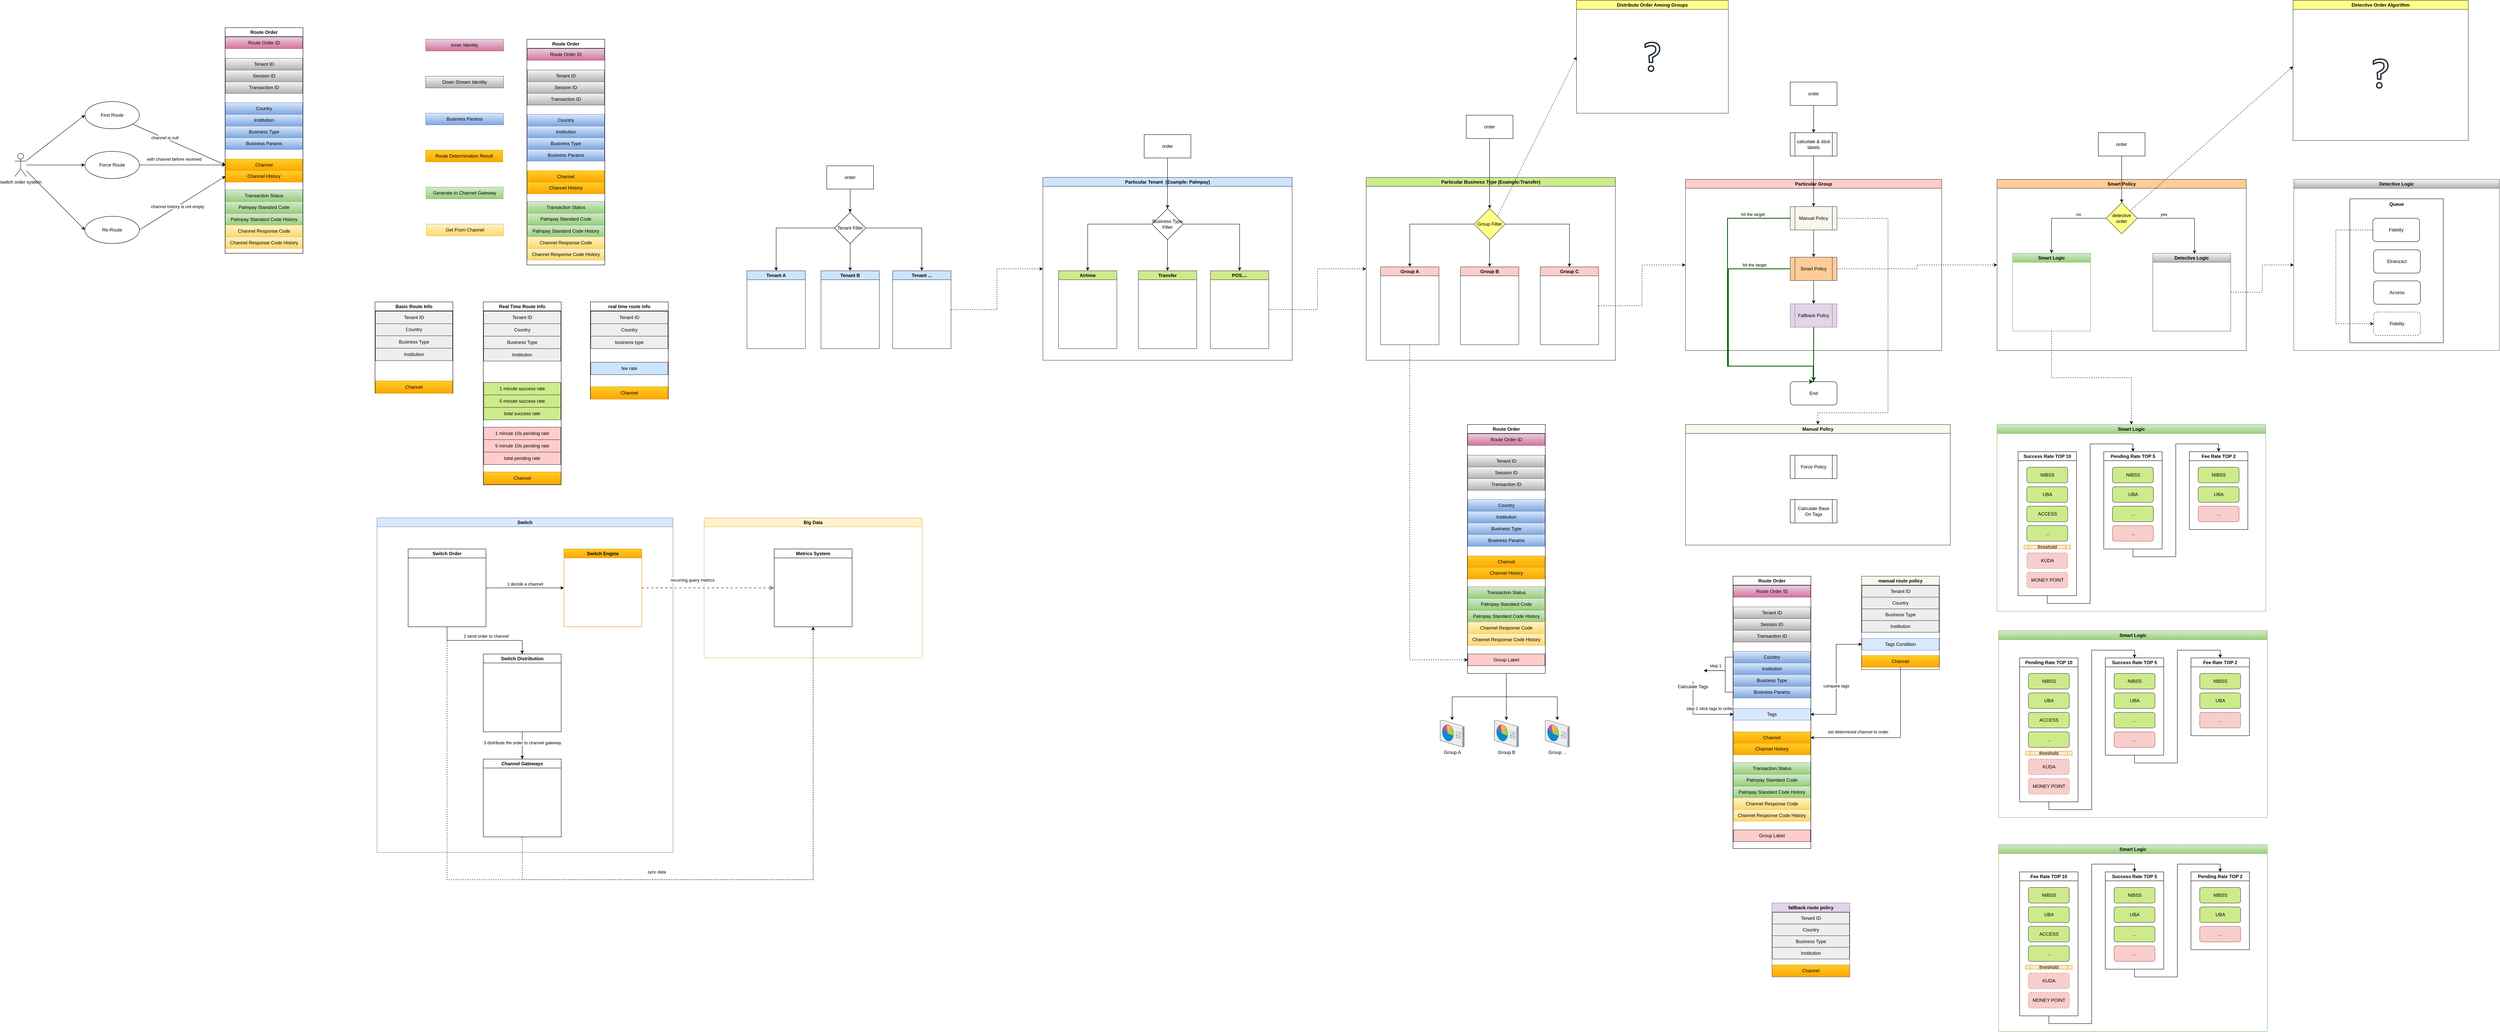 <mxfile version="22.1.7" type="github">
  <diagram name="Page-1" id="O5xp4HRn_wAVqwUjP3aK">
    <mxGraphModel dx="3247" dy="3216" grid="1" gridSize="10" guides="1" tooltips="1" connect="1" arrows="1" fold="1" page="1" pageScale="1" pageWidth="827" pageHeight="1169" math="0" shadow="0">
      <root>
        <mxCell id="0" />
        <mxCell id="1" parent="0" />
        <mxCell id="kMprH6ETdgcOiTL6cREe-10" style="edgeStyle=orthogonalEdgeStyle;rounded=0;orthogonalLoop=1;jettySize=auto;html=1;entryX=0.5;entryY=0;entryDx=0;entryDy=0;" parent="1" source="kMprH6ETdgcOiTL6cREe-4" target="kMprH6ETdgcOiTL6cREe-8" edge="1">
          <mxGeometry relative="1" as="geometry" />
        </mxCell>
        <mxCell id="kMprH6ETdgcOiTL6cREe-11" style="edgeStyle=orthogonalEdgeStyle;rounded=0;orthogonalLoop=1;jettySize=auto;html=1;entryX=0.5;entryY=0;entryDx=0;entryDy=0;" parent="1" source="kMprH6ETdgcOiTL6cREe-4" target="kMprH6ETdgcOiTL6cREe-7" edge="1">
          <mxGeometry relative="1" as="geometry" />
        </mxCell>
        <mxCell id="kMprH6ETdgcOiTL6cREe-12" style="edgeStyle=orthogonalEdgeStyle;rounded=0;orthogonalLoop=1;jettySize=auto;html=1;entryX=0.5;entryY=0;entryDx=0;entryDy=0;" parent="1" source="kMprH6ETdgcOiTL6cREe-4" target="kMprH6ETdgcOiTL6cREe-9" edge="1">
          <mxGeometry relative="1" as="geometry" />
        </mxCell>
        <mxCell id="kMprH6ETdgcOiTL6cREe-4" value="Tenant Filter" style="rhombus;whiteSpace=wrap;html=1;" parent="1" vertex="1">
          <mxGeometry x="1215" y="-705" width="80" height="80" as="geometry" />
        </mxCell>
        <mxCell id="kMprH6ETdgcOiTL6cREe-6" style="edgeStyle=orthogonalEdgeStyle;rounded=0;orthogonalLoop=1;jettySize=auto;html=1;entryX=0.5;entryY=0;entryDx=0;entryDy=0;" parent="1" source="kMprH6ETdgcOiTL6cREe-5" target="kMprH6ETdgcOiTL6cREe-4" edge="1">
          <mxGeometry relative="1" as="geometry" />
        </mxCell>
        <mxCell id="kMprH6ETdgcOiTL6cREe-5" value="order" style="rounded=0;whiteSpace=wrap;html=1;" parent="1" vertex="1">
          <mxGeometry x="1195" y="-825" width="120" height="60" as="geometry" />
        </mxCell>
        <mxCell id="kMprH6ETdgcOiTL6cREe-7" value="Tenant A" style="swimlane;whiteSpace=wrap;html=1;fillColor=#cce5ff;strokeColor=#36393d;" parent="1" vertex="1">
          <mxGeometry x="990" y="-555" width="150" height="200" as="geometry" />
        </mxCell>
        <mxCell id="kMprH6ETdgcOiTL6cREe-8" value="Tenant B" style="swimlane;whiteSpace=wrap;html=1;fillColor=#cce5ff;strokeColor=#36393d;" parent="1" vertex="1">
          <mxGeometry x="1180" y="-555" width="150" height="200" as="geometry" />
        </mxCell>
        <mxCell id="kMprH6ETdgcOiTL6cREe-84" style="edgeStyle=orthogonalEdgeStyle;rounded=0;orthogonalLoop=1;jettySize=auto;html=1;entryX=0;entryY=0.5;entryDx=0;entryDy=0;dashed=1;" parent="1" source="kMprH6ETdgcOiTL6cREe-9" target="kMprH6ETdgcOiTL6cREe-13" edge="1">
          <mxGeometry relative="1" as="geometry" />
        </mxCell>
        <mxCell id="kMprH6ETdgcOiTL6cREe-9" value="Tenant ..." style="swimlane;whiteSpace=wrap;html=1;fillColor=#cce5ff;strokeColor=#36393d;" parent="1" vertex="1">
          <mxGeometry x="1364" y="-555" width="150" height="200" as="geometry" />
        </mxCell>
        <mxCell id="kMprH6ETdgcOiTL6cREe-13" value="Particular Tenant&amp;nbsp; (Example: Palmpay)" style="swimlane;whiteSpace=wrap;html=1;fillColor=#cce5ff;strokeColor=#36393d;" parent="1" vertex="1">
          <mxGeometry x="1750" y="-795" width="640" height="470" as="geometry" />
        </mxCell>
        <mxCell id="kMprH6ETdgcOiTL6cREe-19" style="edgeStyle=orthogonalEdgeStyle;rounded=0;orthogonalLoop=1;jettySize=auto;html=1;entryX=0.5;entryY=0;entryDx=0;entryDy=0;" parent="kMprH6ETdgcOiTL6cREe-13" source="kMprH6ETdgcOiTL6cREe-14" target="kMprH6ETdgcOiTL6cREe-15" edge="1">
          <mxGeometry relative="1" as="geometry" />
        </mxCell>
        <mxCell id="kMprH6ETdgcOiTL6cREe-20" style="edgeStyle=orthogonalEdgeStyle;rounded=0;orthogonalLoop=1;jettySize=auto;html=1;entryX=0.5;entryY=0;entryDx=0;entryDy=0;" parent="kMprH6ETdgcOiTL6cREe-13" source="kMprH6ETdgcOiTL6cREe-14" target="kMprH6ETdgcOiTL6cREe-17" edge="1">
          <mxGeometry relative="1" as="geometry" />
        </mxCell>
        <mxCell id="kMprH6ETdgcOiTL6cREe-21" style="edgeStyle=orthogonalEdgeStyle;rounded=0;orthogonalLoop=1;jettySize=auto;html=1;entryX=0.5;entryY=0;entryDx=0;entryDy=0;" parent="kMprH6ETdgcOiTL6cREe-13" source="kMprH6ETdgcOiTL6cREe-14" target="kMprH6ETdgcOiTL6cREe-18" edge="1">
          <mxGeometry relative="1" as="geometry" />
        </mxCell>
        <mxCell id="kMprH6ETdgcOiTL6cREe-14" value="Business Type Filter" style="rhombus;whiteSpace=wrap;html=1;" parent="kMprH6ETdgcOiTL6cREe-13" vertex="1">
          <mxGeometry x="280" y="80" width="80" height="80" as="geometry" />
        </mxCell>
        <mxCell id="kMprH6ETdgcOiTL6cREe-15" value="Airtime" style="swimlane;whiteSpace=wrap;html=1;fillColor=#cdeb8b;strokeColor=#36393d;" parent="kMprH6ETdgcOiTL6cREe-13" vertex="1">
          <mxGeometry x="40" y="240" width="150" height="200" as="geometry" />
        </mxCell>
        <mxCell id="kMprH6ETdgcOiTL6cREe-17" value="Transfer" style="swimlane;whiteSpace=wrap;html=1;fillColor=#cdeb8b;strokeColor=#36393d;" parent="kMprH6ETdgcOiTL6cREe-13" vertex="1">
          <mxGeometry x="245" y="240" width="150" height="200" as="geometry" />
        </mxCell>
        <mxCell id="kMprH6ETdgcOiTL6cREe-18" value="POS...." style="swimlane;whiteSpace=wrap;html=1;fillColor=#cdeb8b;strokeColor=#36393d;" parent="kMprH6ETdgcOiTL6cREe-13" vertex="1">
          <mxGeometry x="430" y="240" width="150" height="200" as="geometry" />
        </mxCell>
        <mxCell id="kMprH6ETdgcOiTL6cREe-23" style="edgeStyle=orthogonalEdgeStyle;rounded=0;orthogonalLoop=1;jettySize=auto;html=1;entryX=0.5;entryY=0;entryDx=0;entryDy=0;" parent="1" source="kMprH6ETdgcOiTL6cREe-22" target="kMprH6ETdgcOiTL6cREe-14" edge="1">
          <mxGeometry relative="1" as="geometry" />
        </mxCell>
        <mxCell id="kMprH6ETdgcOiTL6cREe-22" value="order" style="rounded=0;whiteSpace=wrap;html=1;" parent="1" vertex="1">
          <mxGeometry x="2010" y="-905" width="120" height="60" as="geometry" />
        </mxCell>
        <mxCell id="kMprH6ETdgcOiTL6cREe-24" value="Route Order" style="swimlane;whiteSpace=wrap;html=1;" parent="1" vertex="1">
          <mxGeometry x="425" y="-1150" width="200" height="580" as="geometry" />
        </mxCell>
        <mxCell id="kMprH6ETdgcOiTL6cREe-25" value="Palmpay Standard Code History" style="rounded=0;whiteSpace=wrap;html=1;fillColor=#d5e8d4;gradientColor=#97d077;strokeColor=#82b366;" parent="kMprH6ETdgcOiTL6cREe-24" vertex="1">
          <mxGeometry x="1" y="477.5" width="198" height="30" as="geometry" />
        </mxCell>
        <mxCell id="kMprH6ETdgcOiTL6cREe-26" value="Channel Response Code" style="rounded=0;whiteSpace=wrap;html=1;fillColor=#fff2cc;gradientColor=#ffd966;strokeColor=#d6b656;" parent="kMprH6ETdgcOiTL6cREe-24" vertex="1">
          <mxGeometry x="1" y="507.5" width="198" height="30" as="geometry" />
        </mxCell>
        <mxCell id="kMprH6ETdgcOiTL6cREe-27" value="Channel Response Code History" style="rounded=0;whiteSpace=wrap;html=1;fillColor=#fff2cc;gradientColor=#ffd966;strokeColor=#d6b656;" parent="kMprH6ETdgcOiTL6cREe-24" vertex="1">
          <mxGeometry x="1" y="537.5" width="198" height="30" as="geometry" />
        </mxCell>
        <mxCell id="kMprH6ETdgcOiTL6cREe-28" value="Route Order ID" style="rounded=0;whiteSpace=wrap;html=1;fillColor=#e6d0de;gradientColor=#d5739d;strokeColor=#996185;" parent="kMprH6ETdgcOiTL6cREe-24" vertex="1">
          <mxGeometry x="1" y="24" width="198" height="30" as="geometry" />
        </mxCell>
        <mxCell id="kMprH6ETdgcOiTL6cREe-29" value="Tenant ID" style="rounded=0;whiteSpace=wrap;html=1;fillColor=#f5f5f5;gradientColor=#b3b3b3;strokeColor=#666666;" parent="kMprH6ETdgcOiTL6cREe-24" vertex="1">
          <mxGeometry x="1" y="79" width="198" height="30" as="geometry" />
        </mxCell>
        <mxCell id="kMprH6ETdgcOiTL6cREe-30" value="Session ID" style="rounded=0;whiteSpace=wrap;html=1;fillColor=#f5f5f5;gradientColor=#b3b3b3;strokeColor=#666666;" parent="kMprH6ETdgcOiTL6cREe-24" vertex="1">
          <mxGeometry x="1" y="109" width="198" height="30" as="geometry" />
        </mxCell>
        <mxCell id="kMprH6ETdgcOiTL6cREe-31" value="Transaction ID" style="rounded=0;whiteSpace=wrap;html=1;fillColor=#f5f5f5;gradientColor=#b3b3b3;strokeColor=#666666;" parent="kMprH6ETdgcOiTL6cREe-24" vertex="1">
          <mxGeometry x="1" y="139" width="198" height="30" as="geometry" />
        </mxCell>
        <mxCell id="kMprH6ETdgcOiTL6cREe-32" value="Country" style="rounded=0;whiteSpace=wrap;html=1;fillColor=#dae8fc;gradientColor=#7ea6e0;strokeColor=#6c8ebf;" parent="kMprH6ETdgcOiTL6cREe-24" vertex="1">
          <mxGeometry x="1" y="193" width="198" height="30" as="geometry" />
        </mxCell>
        <mxCell id="kMprH6ETdgcOiTL6cREe-33" value="Institution" style="rounded=0;whiteSpace=wrap;html=1;fillColor=#dae8fc;gradientColor=#7ea6e0;strokeColor=#6c8ebf;" parent="kMprH6ETdgcOiTL6cREe-24" vertex="1">
          <mxGeometry x="1" y="223" width="198" height="30" as="geometry" />
        </mxCell>
        <mxCell id="kMprH6ETdgcOiTL6cREe-34" value="Business Type" style="rounded=0;whiteSpace=wrap;html=1;fillColor=#dae8fc;gradientColor=#7ea6e0;strokeColor=#6c8ebf;" parent="kMprH6ETdgcOiTL6cREe-24" vertex="1">
          <mxGeometry x="1" y="253" width="198" height="30" as="geometry" />
        </mxCell>
        <mxCell id="kMprH6ETdgcOiTL6cREe-35" value="Business Params" style="rounded=0;whiteSpace=wrap;html=1;fillColor=#dae8fc;gradientColor=#7ea6e0;strokeColor=#6c8ebf;" parent="kMprH6ETdgcOiTL6cREe-24" vertex="1">
          <mxGeometry x="1" y="283" width="198" height="30" as="geometry" />
        </mxCell>
        <mxCell id="kMprH6ETdgcOiTL6cREe-36" value="Channel" style="rounded=0;whiteSpace=wrap;html=1;fillColor=#ffcd28;gradientColor=#ffa500;strokeColor=#d79b00;" parent="kMprH6ETdgcOiTL6cREe-24" vertex="1">
          <mxGeometry x="1" y="338" width="198" height="30" as="geometry" />
        </mxCell>
        <mxCell id="kMprH6ETdgcOiTL6cREe-37" value="Channel History" style="rounded=0;whiteSpace=wrap;html=1;fillColor=#ffcd28;gradientColor=#ffa500;strokeColor=#d79b00;" parent="kMprH6ETdgcOiTL6cREe-24" vertex="1">
          <mxGeometry x="1" y="367" width="198" height="30" as="geometry" />
        </mxCell>
        <mxCell id="kMprH6ETdgcOiTL6cREe-38" value="Transaction Status" style="rounded=0;whiteSpace=wrap;html=1;fillColor=#d5e8d4;gradientColor=#97d077;strokeColor=#82b366;" parent="kMprH6ETdgcOiTL6cREe-24" vertex="1">
          <mxGeometry x="1" y="417" width="198" height="30" as="geometry" />
        </mxCell>
        <mxCell id="kMprH6ETdgcOiTL6cREe-39" value="Palmpay Standard Code" style="rounded=0;whiteSpace=wrap;html=1;fillColor=#d5e8d4;gradientColor=#97d077;strokeColor=#82b366;" parent="kMprH6ETdgcOiTL6cREe-24" vertex="1">
          <mxGeometry x="1" y="447" width="198" height="30" as="geometry" />
        </mxCell>
        <mxCell id="kMprH6ETdgcOiTL6cREe-40" value="Down Stream Identity" style="rounded=0;whiteSpace=wrap;html=1;fillColor=#f5f5f5;gradientColor=#b3b3b3;strokeColor=#666666;" parent="1" vertex="1">
          <mxGeometry x="165" y="-1055" width="200" height="30" as="geometry" />
        </mxCell>
        <mxCell id="kMprH6ETdgcOiTL6cREe-41" value="Inner Identity" style="rounded=0;whiteSpace=wrap;html=1;fillColor=#e6d0de;gradientColor=#d5739d;strokeColor=#996185;" parent="1" vertex="1">
          <mxGeometry x="165" y="-1150" width="200" height="30" as="geometry" />
        </mxCell>
        <mxCell id="kMprH6ETdgcOiTL6cREe-42" value="Business Params" style="rounded=0;whiteSpace=wrap;html=1;fillColor=#dae8fc;gradientColor=#7ea6e0;strokeColor=#6c8ebf;" parent="1" vertex="1">
          <mxGeometry x="165" y="-960" width="200" height="30" as="geometry" />
        </mxCell>
        <mxCell id="kMprH6ETdgcOiTL6cREe-43" value="Route Determination Result" style="rounded=0;whiteSpace=wrap;html=1;fillColor=#ffcd28;gradientColor=#ffa500;strokeColor=#d79b00;" parent="1" vertex="1">
          <mxGeometry x="165" y="-865" width="198" height="30" as="geometry" />
        </mxCell>
        <mxCell id="kMprH6ETdgcOiTL6cREe-44" value="Generate In Channel Gateway" style="rounded=0;whiteSpace=wrap;html=1;fillColor=#d5e8d4;gradientColor=#97d077;strokeColor=#82b366;" parent="1" vertex="1">
          <mxGeometry x="166" y="-770" width="198" height="30" as="geometry" />
        </mxCell>
        <mxCell id="kMprH6ETdgcOiTL6cREe-45" value="Get From Channel" style="rounded=0;whiteSpace=wrap;html=1;fillColor=#fff2cc;gradientColor=#ffd966;strokeColor=#d6b656;" parent="1" vertex="1">
          <mxGeometry x="167" y="-675" width="198" height="30" as="geometry" />
        </mxCell>
        <mxCell id="kMprH6ETdgcOiTL6cREe-47" value="Particular Business Type (Example:Transfer)" style="swimlane;whiteSpace=wrap;html=1;fillColor=#cdeb8b;strokeColor=#36393d;" parent="1" vertex="1">
          <mxGeometry x="2580" y="-795" width="640" height="470" as="geometry" />
        </mxCell>
        <mxCell id="kMprH6ETdgcOiTL6cREe-54" style="edgeStyle=orthogonalEdgeStyle;rounded=0;orthogonalLoop=1;jettySize=auto;html=1;entryX=0.5;entryY=0;entryDx=0;entryDy=0;" parent="kMprH6ETdgcOiTL6cREe-47" source="kMprH6ETdgcOiTL6cREe-49" target="kMprH6ETdgcOiTL6cREe-50" edge="1">
          <mxGeometry relative="1" as="geometry" />
        </mxCell>
        <mxCell id="kMprH6ETdgcOiTL6cREe-55" style="edgeStyle=orthogonalEdgeStyle;rounded=0;orthogonalLoop=1;jettySize=auto;html=1;entryX=0.5;entryY=0;entryDx=0;entryDy=0;" parent="kMprH6ETdgcOiTL6cREe-47" source="kMprH6ETdgcOiTL6cREe-49" target="kMprH6ETdgcOiTL6cREe-51" edge="1">
          <mxGeometry relative="1" as="geometry" />
        </mxCell>
        <mxCell id="kMprH6ETdgcOiTL6cREe-56" style="edgeStyle=orthogonalEdgeStyle;rounded=0;orthogonalLoop=1;jettySize=auto;html=1;entryX=0.5;entryY=0;entryDx=0;entryDy=0;" parent="kMprH6ETdgcOiTL6cREe-47" source="kMprH6ETdgcOiTL6cREe-49" target="kMprH6ETdgcOiTL6cREe-52" edge="1">
          <mxGeometry relative="1" as="geometry" />
        </mxCell>
        <mxCell id="kMprH6ETdgcOiTL6cREe-49" value="Group Filter" style="rhombus;whiteSpace=wrap;html=1;fillColor=#ffff88;strokeColor=#36393d;" parent="kMprH6ETdgcOiTL6cREe-47" vertex="1">
          <mxGeometry x="277" y="80" width="80" height="80" as="geometry" />
        </mxCell>
        <mxCell id="kMprH6ETdgcOiTL6cREe-50" value="Group A" style="swimlane;whiteSpace=wrap;html=1;fillColor=#ffcccc;strokeColor=#36393d;" parent="kMprH6ETdgcOiTL6cREe-47" vertex="1">
          <mxGeometry x="37" y="230" width="150" height="200" as="geometry" />
        </mxCell>
        <mxCell id="kMprH6ETdgcOiTL6cREe-51" value="Group B" style="swimlane;whiteSpace=wrap;html=1;fillColor=#ffcccc;strokeColor=#36393d;" parent="kMprH6ETdgcOiTL6cREe-47" vertex="1">
          <mxGeometry x="242" y="230" width="150" height="200" as="geometry" />
        </mxCell>
        <mxCell id="kMprH6ETdgcOiTL6cREe-52" value="Group C" style="swimlane;whiteSpace=wrap;html=1;fillColor=#ffcccc;strokeColor=#36393d;" parent="kMprH6ETdgcOiTL6cREe-47" vertex="1">
          <mxGeometry x="447" y="230" width="150" height="200" as="geometry" />
        </mxCell>
        <mxCell id="kMprH6ETdgcOiTL6cREe-53" style="edgeStyle=orthogonalEdgeStyle;rounded=0;orthogonalLoop=1;jettySize=auto;html=1;entryX=0.5;entryY=0;entryDx=0;entryDy=0;" parent="1" source="kMprH6ETdgcOiTL6cREe-48" target="kMprH6ETdgcOiTL6cREe-49" edge="1">
          <mxGeometry relative="1" as="geometry" />
        </mxCell>
        <mxCell id="kMprH6ETdgcOiTL6cREe-48" value="order" style="rounded=0;whiteSpace=wrap;html=1;" parent="1" vertex="1">
          <mxGeometry x="2837" y="-955" width="120" height="60" as="geometry" />
        </mxCell>
        <mxCell id="kMprH6ETdgcOiTL6cREe-57" value="Particular Group" style="swimlane;whiteSpace=wrap;html=1;fillColor=#ffcccc;strokeColor=#36393d;" parent="1" vertex="1">
          <mxGeometry x="3400" y="-790" width="658" height="440" as="geometry" />
        </mxCell>
        <mxCell id="kMprH6ETdgcOiTL6cREe-68" style="edgeStyle=orthogonalEdgeStyle;rounded=0;orthogonalLoop=1;jettySize=auto;html=1;entryX=0.5;entryY=0;entryDx=0;entryDy=0;" parent="kMprH6ETdgcOiTL6cREe-57" source="kMprH6ETdgcOiTL6cREe-62" target="kMprH6ETdgcOiTL6cREe-67" edge="1">
          <mxGeometry relative="1" as="geometry" />
        </mxCell>
        <mxCell id="kMprH6ETdgcOiTL6cREe-62" value="Manual Policy" style="shape=process;whiteSpace=wrap;html=1;backgroundOutline=1;fillColor=#f9f7ed;strokeColor=#36393d;" parent="kMprH6ETdgcOiTL6cREe-57" vertex="1">
          <mxGeometry x="269" y="70" width="120" height="60" as="geometry" />
        </mxCell>
        <mxCell id="kMprH6ETdgcOiTL6cREe-71" style="edgeStyle=orthogonalEdgeStyle;rounded=0;orthogonalLoop=1;jettySize=auto;html=1;entryX=0.5;entryY=0;entryDx=0;entryDy=0;" parent="kMprH6ETdgcOiTL6cREe-57" source="kMprH6ETdgcOiTL6cREe-67" target="kMprH6ETdgcOiTL6cREe-70" edge="1">
          <mxGeometry relative="1" as="geometry" />
        </mxCell>
        <mxCell id="kMprH6ETdgcOiTL6cREe-67" value="Smart Policy" style="shape=process;whiteSpace=wrap;html=1;backgroundOutline=1;fillColor=#ffcc99;strokeColor=#36393d;" parent="kMprH6ETdgcOiTL6cREe-57" vertex="1">
          <mxGeometry x="269" y="200" width="120" height="60" as="geometry" />
        </mxCell>
        <mxCell id="kMprH6ETdgcOiTL6cREe-70" value="Fallback Policy" style="shape=process;whiteSpace=wrap;html=1;backgroundOutline=1;fillColor=#e1d5e7;strokeColor=#9673a6;" parent="kMprH6ETdgcOiTL6cREe-57" vertex="1">
          <mxGeometry x="269" y="320" width="120" height="60" as="geometry" />
        </mxCell>
        <mxCell id="kMprH6ETdgcOiTL6cREe-60" style="edgeStyle=orthogonalEdgeStyle;rounded=0;orthogonalLoop=1;jettySize=auto;html=1;entryX=0.5;entryY=0;entryDx=0;entryDy=0;" parent="1" source="kMprH6ETdgcOiTL6cREe-58" target="kMprH6ETdgcOiTL6cREe-59" edge="1">
          <mxGeometry relative="1" as="geometry" />
        </mxCell>
        <mxCell id="kMprH6ETdgcOiTL6cREe-58" value="order" style="rounded=0;whiteSpace=wrap;html=1;" parent="1" vertex="1">
          <mxGeometry x="3669" y="-1040" width="120" height="60" as="geometry" />
        </mxCell>
        <mxCell id="kMprH6ETdgcOiTL6cREe-63" style="edgeStyle=orthogonalEdgeStyle;rounded=0;orthogonalLoop=1;jettySize=auto;html=1;entryX=0.5;entryY=0;entryDx=0;entryDy=0;" parent="1" source="kMprH6ETdgcOiTL6cREe-59" target="kMprH6ETdgcOiTL6cREe-62" edge="1">
          <mxGeometry relative="1" as="geometry" />
        </mxCell>
        <mxCell id="kMprH6ETdgcOiTL6cREe-59" value="calculate &amp;amp; stick&lt;br&gt;labels" style="shape=process;whiteSpace=wrap;html=1;backgroundOutline=1;" parent="1" vertex="1">
          <mxGeometry x="3669" y="-910" width="120" height="60" as="geometry" />
        </mxCell>
        <mxCell id="kMprH6ETdgcOiTL6cREe-64" value="End" style="rounded=1;whiteSpace=wrap;html=1;" parent="1" vertex="1">
          <mxGeometry x="3669" y="-270" width="120" height="60" as="geometry" />
        </mxCell>
        <mxCell id="kMprH6ETdgcOiTL6cREe-65" style="edgeStyle=orthogonalEdgeStyle;rounded=0;orthogonalLoop=1;jettySize=auto;html=1;entryX=0.5;entryY=0;entryDx=0;entryDy=0;exitX=0;exitY=0.5;exitDx=0;exitDy=0;fillColor=#008a00;strokeColor=#005700;strokeWidth=2;" parent="1" source="kMprH6ETdgcOiTL6cREe-62" target="kMprH6ETdgcOiTL6cREe-64" edge="1">
          <mxGeometry relative="1" as="geometry">
            <Array as="points">
              <mxPoint x="3508" y="-690" />
              <mxPoint x="3508" y="-310" />
              <mxPoint x="3728" y="-310" />
              <mxPoint x="3728" y="-270" />
            </Array>
          </mxGeometry>
        </mxCell>
        <mxCell id="kMprH6ETdgcOiTL6cREe-66" value="hit the target" style="edgeLabel;html=1;align=center;verticalAlign=middle;resizable=0;points=[];" parent="kMprH6ETdgcOiTL6cREe-65" vertex="1" connectable="0">
          <mxGeometry x="-0.759" y="-2" relative="1" as="geometry">
            <mxPoint y="-8" as="offset" />
          </mxGeometry>
        </mxCell>
        <mxCell id="kMprH6ETdgcOiTL6cREe-69" style="edgeStyle=orthogonalEdgeStyle;rounded=0;orthogonalLoop=1;jettySize=auto;html=1;entryX=0.5;entryY=0;entryDx=0;entryDy=0;exitX=0;exitY=0.5;exitDx=0;exitDy=0;fillColor=#008a00;strokeColor=#005700;strokeWidth=2;" parent="1" source="kMprH6ETdgcOiTL6cREe-67" target="kMprH6ETdgcOiTL6cREe-64" edge="1">
          <mxGeometry relative="1" as="geometry">
            <Array as="points">
              <mxPoint x="3510" y="-560" />
              <mxPoint x="3510" y="-310" />
              <mxPoint x="3728" y="-310" />
            </Array>
          </mxGeometry>
        </mxCell>
        <mxCell id="kMprH6ETdgcOiTL6cREe-73" value="hit the target" style="edgeLabel;html=1;align=center;verticalAlign=middle;resizable=0;points=[];" parent="kMprH6ETdgcOiTL6cREe-69" vertex="1" connectable="0">
          <mxGeometry x="-0.723" y="-2" relative="1" as="geometry">
            <mxPoint y="-8" as="offset" />
          </mxGeometry>
        </mxCell>
        <mxCell id="kMprH6ETdgcOiTL6cREe-72" style="edgeStyle=orthogonalEdgeStyle;rounded=0;orthogonalLoop=1;jettySize=auto;html=1;entryX=0.5;entryY=0;entryDx=0;entryDy=0;fillColor=#008a00;strokeColor=#005700;strokeWidth=2;" parent="1" source="kMprH6ETdgcOiTL6cREe-70" target="kMprH6ETdgcOiTL6cREe-64" edge="1">
          <mxGeometry relative="1" as="geometry" />
        </mxCell>
        <mxCell id="kMprH6ETdgcOiTL6cREe-74" value="Smart Policy" style="swimlane;whiteSpace=wrap;html=1;fillColor=#ffcc99;strokeColor=#36393d;" parent="1" vertex="1">
          <mxGeometry x="4200" y="-790" width="640" height="440" as="geometry" />
        </mxCell>
        <mxCell id="kMprH6ETdgcOiTL6cREe-80" style="edgeStyle=orthogonalEdgeStyle;rounded=0;orthogonalLoop=1;jettySize=auto;html=1;entryX=0.5;entryY=0;entryDx=0;entryDy=0;" parent="kMprH6ETdgcOiTL6cREe-74" source="kMprH6ETdgcOiTL6cREe-76" target="kMprH6ETdgcOiTL6cREe-77" edge="1">
          <mxGeometry relative="1" as="geometry" />
        </mxCell>
        <mxCell id="kerzIb3wunF3lRtGdF_Q-123" value="no" style="edgeLabel;html=1;align=center;verticalAlign=middle;resizable=0;points=[];" vertex="1" connectable="0" parent="kMprH6ETdgcOiTL6cREe-80">
          <mxGeometry x="-0.464" relative="1" as="geometry">
            <mxPoint x="-10" y="-10" as="offset" />
          </mxGeometry>
        </mxCell>
        <mxCell id="kerzIb3wunF3lRtGdF_Q-253" style="rounded=0;orthogonalLoop=1;jettySize=auto;html=1;dashed=1;" edge="1" parent="kMprH6ETdgcOiTL6cREe-74" source="kMprH6ETdgcOiTL6cREe-76">
          <mxGeometry relative="1" as="geometry">
            <mxPoint x="760" y="-290" as="targetPoint" />
          </mxGeometry>
        </mxCell>
        <mxCell id="kMprH6ETdgcOiTL6cREe-76" value="detective order" style="rhombus;whiteSpace=wrap;html=1;fillColor=#ffff88;strokeColor=#36393d;" parent="kMprH6ETdgcOiTL6cREe-74" vertex="1">
          <mxGeometry x="280" y="60" width="80" height="80" as="geometry" />
        </mxCell>
        <mxCell id="kMprH6ETdgcOiTL6cREe-77" value="Smart Logic" style="swimlane;whiteSpace=wrap;html=1;fillColor=#d5e8d4;strokeColor=#82b366;gradientColor=#97d077;" parent="kMprH6ETdgcOiTL6cREe-74" vertex="1">
          <mxGeometry x="40" y="190" width="200" height="200" as="geometry" />
        </mxCell>
        <mxCell id="kMprH6ETdgcOiTL6cREe-78" value="Detective Logic" style="swimlane;whiteSpace=wrap;html=1;fillColor=#f5f5f5;gradientColor=#b3b3b3;strokeColor=#666666;" parent="kMprH6ETdgcOiTL6cREe-74" vertex="1">
          <mxGeometry x="400" y="190" width="200" height="200" as="geometry" />
        </mxCell>
        <mxCell id="kMprH6ETdgcOiTL6cREe-81" style="edgeStyle=orthogonalEdgeStyle;rounded=0;orthogonalLoop=1;jettySize=auto;html=1;entryX=0.535;entryY=0.007;entryDx=0;entryDy=0;entryPerimeter=0;" parent="kMprH6ETdgcOiTL6cREe-74" source="kMprH6ETdgcOiTL6cREe-76" target="kMprH6ETdgcOiTL6cREe-78" edge="1">
          <mxGeometry relative="1" as="geometry" />
        </mxCell>
        <mxCell id="kerzIb3wunF3lRtGdF_Q-119" value="yes" style="edgeLabel;html=1;align=center;verticalAlign=middle;resizable=0;points=[];" vertex="1" connectable="0" parent="kMprH6ETdgcOiTL6cREe-81">
          <mxGeometry x="-0.388" y="1" relative="1" as="geometry">
            <mxPoint x="-5" y="-9" as="offset" />
          </mxGeometry>
        </mxCell>
        <mxCell id="kMprH6ETdgcOiTL6cREe-79" style="edgeStyle=orthogonalEdgeStyle;rounded=0;orthogonalLoop=1;jettySize=auto;html=1;entryX=0.5;entryY=0;entryDx=0;entryDy=0;" parent="1" source="kMprH6ETdgcOiTL6cREe-75" target="kMprH6ETdgcOiTL6cREe-76" edge="1">
          <mxGeometry relative="1" as="geometry" />
        </mxCell>
        <mxCell id="kMprH6ETdgcOiTL6cREe-75" value="order" style="rounded=0;whiteSpace=wrap;html=1;" parent="1" vertex="1">
          <mxGeometry x="4460" y="-910" width="120" height="60" as="geometry" />
        </mxCell>
        <mxCell id="kMprH6ETdgcOiTL6cREe-82" value="Detective Logic" style="swimlane;whiteSpace=wrap;html=1;fillColor=#f5f5f5;gradientColor=#b3b3b3;strokeColor=#666666;" parent="1" vertex="1">
          <mxGeometry x="4962" y="-790" width="528" height="440" as="geometry" />
        </mxCell>
        <mxCell id="kerzIb3wunF3lRtGdF_Q-25" value="Queue" style="rounded=0;whiteSpace=wrap;html=1;verticalAlign=top;fontStyle=1" vertex="1" parent="kMprH6ETdgcOiTL6cREe-82">
          <mxGeometry x="144" y="50" width="240" height="370" as="geometry" />
        </mxCell>
        <mxCell id="kerzIb3wunF3lRtGdF_Q-30" style="edgeStyle=orthogonalEdgeStyle;rounded=0;orthogonalLoop=1;jettySize=auto;html=1;entryX=0;entryY=0.5;entryDx=0;entryDy=0;exitX=0;exitY=0.5;exitDx=0;exitDy=0;dashed=1;" edge="1" parent="kMprH6ETdgcOiTL6cREe-82" source="kerzIb3wunF3lRtGdF_Q-26" target="kerzIb3wunF3lRtGdF_Q-29">
          <mxGeometry relative="1" as="geometry">
            <Array as="points">
              <mxPoint x="108" y="130" />
              <mxPoint x="108" y="371" />
            </Array>
          </mxGeometry>
        </mxCell>
        <mxCell id="kerzIb3wunF3lRtGdF_Q-26" value="Fidelity" style="rounded=1;whiteSpace=wrap;html=1;" vertex="1" parent="kMprH6ETdgcOiTL6cREe-82">
          <mxGeometry x="203" y="100" width="120" height="60" as="geometry" />
        </mxCell>
        <mxCell id="kerzIb3wunF3lRtGdF_Q-27" value="Etranzact" style="rounded=1;whiteSpace=wrap;html=1;" vertex="1" parent="kMprH6ETdgcOiTL6cREe-82">
          <mxGeometry x="205" y="181" width="120" height="60" as="geometry" />
        </mxCell>
        <mxCell id="kerzIb3wunF3lRtGdF_Q-28" value="Access" style="rounded=1;whiteSpace=wrap;html=1;" vertex="1" parent="kMprH6ETdgcOiTL6cREe-82">
          <mxGeometry x="205" y="261" width="120" height="60" as="geometry" />
        </mxCell>
        <mxCell id="kerzIb3wunF3lRtGdF_Q-29" value="Fidelity" style="rounded=1;whiteSpace=wrap;html=1;dashed=1;" vertex="1" parent="kMprH6ETdgcOiTL6cREe-82">
          <mxGeometry x="205" y="341" width="120" height="60" as="geometry" />
        </mxCell>
        <mxCell id="kMprH6ETdgcOiTL6cREe-83" value="Smart Logic" style="swimlane;whiteSpace=wrap;html=1;fillColor=#d5e8d4;gradientColor=#97d077;strokeColor=#82b366;" parent="1" vertex="1">
          <mxGeometry x="4200" y="-160" width="690" height="480" as="geometry" />
        </mxCell>
        <mxCell id="kerzIb3wunF3lRtGdF_Q-48" style="edgeStyle=orthogonalEdgeStyle;rounded=0;orthogonalLoop=1;jettySize=auto;html=1;entryX=0.5;entryY=0;entryDx=0;entryDy=0;exitX=0.5;exitY=1;exitDx=0;exitDy=0;" edge="1" parent="kMprH6ETdgcOiTL6cREe-83" source="kerzIb3wunF3lRtGdF_Q-32" target="kerzIb3wunF3lRtGdF_Q-33">
          <mxGeometry relative="1" as="geometry" />
        </mxCell>
        <mxCell id="kerzIb3wunF3lRtGdF_Q-32" value="Success Rate TOP 10" style="swimlane;whiteSpace=wrap;html=1;" vertex="1" parent="kMprH6ETdgcOiTL6cREe-83">
          <mxGeometry x="54" y="70" width="150" height="370" as="geometry" />
        </mxCell>
        <mxCell id="kerzIb3wunF3lRtGdF_Q-35" value="NIBSS" style="rounded=1;whiteSpace=wrap;html=1;fillColor=#cdeb8b;strokeColor=#36393d;" vertex="1" parent="kerzIb3wunF3lRtGdF_Q-32">
          <mxGeometry x="22.5" y="40" width="105" height="40" as="geometry" />
        </mxCell>
        <mxCell id="kerzIb3wunF3lRtGdF_Q-36" value="UBA" style="rounded=1;whiteSpace=wrap;html=1;fillColor=#cdeb8b;strokeColor=#36393d;" vertex="1" parent="kerzIb3wunF3lRtGdF_Q-32">
          <mxGeometry x="22.5" y="90" width="105" height="40" as="geometry" />
        </mxCell>
        <mxCell id="kerzIb3wunF3lRtGdF_Q-37" value="ACCESS" style="rounded=1;whiteSpace=wrap;html=1;fillColor=#cdeb8b;strokeColor=#36393d;" vertex="1" parent="kerzIb3wunF3lRtGdF_Q-32">
          <mxGeometry x="22.5" y="140" width="105" height="40" as="geometry" />
        </mxCell>
        <mxCell id="kerzIb3wunF3lRtGdF_Q-38" value="..." style="rounded=1;whiteSpace=wrap;html=1;fillColor=#cdeb8b;strokeColor=#36393d;" vertex="1" parent="kerzIb3wunF3lRtGdF_Q-32">
          <mxGeometry x="22.5" y="190" width="105" height="40" as="geometry" />
        </mxCell>
        <mxCell id="kerzIb3wunF3lRtGdF_Q-39" value="KUDA" style="rounded=1;whiteSpace=wrap;html=1;fillColor=#f8cecc;strokeColor=#b85450;dashed=1;" vertex="1" parent="kerzIb3wunF3lRtGdF_Q-32">
          <mxGeometry x="22.5" y="260" width="105" height="40" as="geometry" />
        </mxCell>
        <mxCell id="kerzIb3wunF3lRtGdF_Q-40" value="MONEY POINT" style="rounded=1;whiteSpace=wrap;html=1;fillColor=#f8cecc;strokeColor=#b85450;dashed=1;" vertex="1" parent="kerzIb3wunF3lRtGdF_Q-32">
          <mxGeometry x="22.5" y="310" width="105" height="40" as="geometry" />
        </mxCell>
        <mxCell id="kerzIb3wunF3lRtGdF_Q-50" value="threshold" style="shape=process;whiteSpace=wrap;html=1;backgroundOutline=1;fillColor=#ffe6cc;strokeColor=#d79b00;" vertex="1" parent="kerzIb3wunF3lRtGdF_Q-32">
          <mxGeometry x="15" y="240" width="120" height="10" as="geometry" />
        </mxCell>
        <mxCell id="kerzIb3wunF3lRtGdF_Q-49" style="edgeStyle=orthogonalEdgeStyle;rounded=0;orthogonalLoop=1;jettySize=auto;html=1;entryX=0.5;entryY=0;entryDx=0;entryDy=0;exitX=0.5;exitY=1;exitDx=0;exitDy=0;" edge="1" parent="kMprH6ETdgcOiTL6cREe-83" source="kerzIb3wunF3lRtGdF_Q-33" target="kerzIb3wunF3lRtGdF_Q-34">
          <mxGeometry relative="1" as="geometry" />
        </mxCell>
        <mxCell id="kerzIb3wunF3lRtGdF_Q-33" value="Pending Rate TOP 5" style="swimlane;whiteSpace=wrap;html=1;" vertex="1" parent="kMprH6ETdgcOiTL6cREe-83">
          <mxGeometry x="274" y="70" width="150" height="250" as="geometry" />
        </mxCell>
        <mxCell id="kerzIb3wunF3lRtGdF_Q-41" value="NIBSS" style="rounded=1;whiteSpace=wrap;html=1;fillColor=#cdeb8b;strokeColor=#36393d;" vertex="1" parent="kerzIb3wunF3lRtGdF_Q-33">
          <mxGeometry x="22.5" y="40" width="105" height="40" as="geometry" />
        </mxCell>
        <mxCell id="kerzIb3wunF3lRtGdF_Q-42" value="UBA" style="rounded=1;whiteSpace=wrap;html=1;fillColor=#cdeb8b;strokeColor=#36393d;" vertex="1" parent="kerzIb3wunF3lRtGdF_Q-33">
          <mxGeometry x="22.5" y="90" width="105" height="40" as="geometry" />
        </mxCell>
        <mxCell id="kerzIb3wunF3lRtGdF_Q-43" value="..." style="rounded=1;whiteSpace=wrap;html=1;fillColor=#cdeb8b;strokeColor=#36393d;" vertex="1" parent="kerzIb3wunF3lRtGdF_Q-33">
          <mxGeometry x="22.5" y="140" width="105" height="40" as="geometry" />
        </mxCell>
        <mxCell id="kerzIb3wunF3lRtGdF_Q-44" value="..." style="rounded=1;whiteSpace=wrap;html=1;fillColor=#f8cecc;strokeColor=#b85450;" vertex="1" parent="kerzIb3wunF3lRtGdF_Q-33">
          <mxGeometry x="22.5" y="190" width="105" height="40" as="geometry" />
        </mxCell>
        <mxCell id="kerzIb3wunF3lRtGdF_Q-34" value="Fee Rate TOP 2" style="swimlane;whiteSpace=wrap;html=1;" vertex="1" parent="kMprH6ETdgcOiTL6cREe-83">
          <mxGeometry x="494" y="70" width="150" height="200" as="geometry" />
        </mxCell>
        <mxCell id="kerzIb3wunF3lRtGdF_Q-45" value="NIBSS" style="rounded=1;whiteSpace=wrap;html=1;fillColor=#cdeb8b;strokeColor=#36393d;" vertex="1" parent="kerzIb3wunF3lRtGdF_Q-34">
          <mxGeometry x="22.5" y="40" width="105" height="40" as="geometry" />
        </mxCell>
        <mxCell id="kerzIb3wunF3lRtGdF_Q-46" value="UBA" style="rounded=1;whiteSpace=wrap;html=1;fillColor=#cdeb8b;strokeColor=#36393d;" vertex="1" parent="kerzIb3wunF3lRtGdF_Q-34">
          <mxGeometry x="22.5" y="90" width="105" height="40" as="geometry" />
        </mxCell>
        <mxCell id="kerzIb3wunF3lRtGdF_Q-47" value="..." style="rounded=1;whiteSpace=wrap;html=1;fillColor=#f8cecc;strokeColor=#b85450;" vertex="1" parent="kerzIb3wunF3lRtGdF_Q-34">
          <mxGeometry x="22.5" y="140" width="105" height="40" as="geometry" />
        </mxCell>
        <mxCell id="kMprH6ETdgcOiTL6cREe-85" style="edgeStyle=orthogonalEdgeStyle;rounded=0;orthogonalLoop=1;jettySize=auto;html=1;entryX=0;entryY=0.5;entryDx=0;entryDy=0;dashed=1;" parent="1" source="kMprH6ETdgcOiTL6cREe-18" target="kMprH6ETdgcOiTL6cREe-47" edge="1">
          <mxGeometry relative="1" as="geometry" />
        </mxCell>
        <mxCell id="kMprH6ETdgcOiTL6cREe-86" style="edgeStyle=orthogonalEdgeStyle;rounded=0;orthogonalLoop=1;jettySize=auto;html=1;entryX=0;entryY=0.5;entryDx=0;entryDy=0;dashed=1;" parent="1" source="kMprH6ETdgcOiTL6cREe-52" target="kMprH6ETdgcOiTL6cREe-57" edge="1">
          <mxGeometry relative="1" as="geometry" />
        </mxCell>
        <mxCell id="kMprH6ETdgcOiTL6cREe-87" style="edgeStyle=orthogonalEdgeStyle;rounded=0;orthogonalLoop=1;jettySize=auto;html=1;entryX=0;entryY=0.5;entryDx=0;entryDy=0;dashed=1;" parent="1" source="kMprH6ETdgcOiTL6cREe-67" target="kMprH6ETdgcOiTL6cREe-74" edge="1">
          <mxGeometry relative="1" as="geometry" />
        </mxCell>
        <mxCell id="kerzIb3wunF3lRtGdF_Q-1" style="edgeStyle=orthogonalEdgeStyle;rounded=0;orthogonalLoop=1;jettySize=auto;html=1;entryX=0;entryY=0.5;entryDx=0;entryDy=0;dashed=1;" edge="1" parent="1" source="kMprH6ETdgcOiTL6cREe-78" target="kMprH6ETdgcOiTL6cREe-82">
          <mxGeometry relative="1" as="geometry" />
        </mxCell>
        <mxCell id="kerzIb3wunF3lRtGdF_Q-31" style="edgeStyle=orthogonalEdgeStyle;rounded=0;orthogonalLoop=1;jettySize=auto;html=1;entryX=0.5;entryY=0;entryDx=0;entryDy=0;dashed=1;" edge="1" parent="1" source="kMprH6ETdgcOiTL6cREe-77" target="kMprH6ETdgcOiTL6cREe-83">
          <mxGeometry relative="1" as="geometry" />
        </mxCell>
        <mxCell id="kerzIb3wunF3lRtGdF_Q-51" value="Smart Logic" style="swimlane;whiteSpace=wrap;html=1;fillColor=#d5e8d4;gradientColor=#97d077;strokeColor=#82b366;" vertex="1" parent="1">
          <mxGeometry x="4204" y="370" width="690" height="480" as="geometry" />
        </mxCell>
        <mxCell id="kerzIb3wunF3lRtGdF_Q-52" style="edgeStyle=orthogonalEdgeStyle;rounded=0;orthogonalLoop=1;jettySize=auto;html=1;entryX=0.5;entryY=0;entryDx=0;entryDy=0;exitX=0.5;exitY=1;exitDx=0;exitDy=0;" edge="1" parent="kerzIb3wunF3lRtGdF_Q-51" source="kerzIb3wunF3lRtGdF_Q-53" target="kerzIb3wunF3lRtGdF_Q-62">
          <mxGeometry relative="1" as="geometry" />
        </mxCell>
        <mxCell id="kerzIb3wunF3lRtGdF_Q-53" value="Pending Rate TOP 10" style="swimlane;whiteSpace=wrap;html=1;" vertex="1" parent="kerzIb3wunF3lRtGdF_Q-51">
          <mxGeometry x="54" y="70" width="150" height="370" as="geometry" />
        </mxCell>
        <mxCell id="kerzIb3wunF3lRtGdF_Q-54" value="NIBSS" style="rounded=1;whiteSpace=wrap;html=1;fillColor=#cdeb8b;strokeColor=#36393d;" vertex="1" parent="kerzIb3wunF3lRtGdF_Q-53">
          <mxGeometry x="22.5" y="40" width="105" height="40" as="geometry" />
        </mxCell>
        <mxCell id="kerzIb3wunF3lRtGdF_Q-55" value="UBA" style="rounded=1;whiteSpace=wrap;html=1;fillColor=#cdeb8b;strokeColor=#36393d;" vertex="1" parent="kerzIb3wunF3lRtGdF_Q-53">
          <mxGeometry x="22.5" y="90" width="105" height="40" as="geometry" />
        </mxCell>
        <mxCell id="kerzIb3wunF3lRtGdF_Q-56" value="ACCESS" style="rounded=1;whiteSpace=wrap;html=1;fillColor=#cdeb8b;strokeColor=#36393d;" vertex="1" parent="kerzIb3wunF3lRtGdF_Q-53">
          <mxGeometry x="22.5" y="140" width="105" height="40" as="geometry" />
        </mxCell>
        <mxCell id="kerzIb3wunF3lRtGdF_Q-57" value="..." style="rounded=1;whiteSpace=wrap;html=1;fillColor=#cdeb8b;strokeColor=#36393d;" vertex="1" parent="kerzIb3wunF3lRtGdF_Q-53">
          <mxGeometry x="22.5" y="190" width="105" height="40" as="geometry" />
        </mxCell>
        <mxCell id="kerzIb3wunF3lRtGdF_Q-58" value="KUDA" style="rounded=1;whiteSpace=wrap;html=1;fillColor=#f8cecc;strokeColor=#b85450;dashed=1;" vertex="1" parent="kerzIb3wunF3lRtGdF_Q-53">
          <mxGeometry x="22.5" y="260" width="105" height="40" as="geometry" />
        </mxCell>
        <mxCell id="kerzIb3wunF3lRtGdF_Q-59" value="MONEY POINT" style="rounded=1;whiteSpace=wrap;html=1;fillColor=#f8cecc;strokeColor=#b85450;dashed=1;" vertex="1" parent="kerzIb3wunF3lRtGdF_Q-53">
          <mxGeometry x="22.5" y="310" width="105" height="40" as="geometry" />
        </mxCell>
        <mxCell id="kerzIb3wunF3lRtGdF_Q-60" value="threshold" style="shape=process;whiteSpace=wrap;html=1;backgroundOutline=1;fillColor=#ffe6cc;strokeColor=#d79b00;" vertex="1" parent="kerzIb3wunF3lRtGdF_Q-53">
          <mxGeometry x="15" y="240" width="120" height="10" as="geometry" />
        </mxCell>
        <mxCell id="kerzIb3wunF3lRtGdF_Q-61" style="edgeStyle=orthogonalEdgeStyle;rounded=0;orthogonalLoop=1;jettySize=auto;html=1;entryX=0.5;entryY=0;entryDx=0;entryDy=0;exitX=0.5;exitY=1;exitDx=0;exitDy=0;" edge="1" parent="kerzIb3wunF3lRtGdF_Q-51" source="kerzIb3wunF3lRtGdF_Q-62" target="kerzIb3wunF3lRtGdF_Q-67">
          <mxGeometry relative="1" as="geometry" />
        </mxCell>
        <mxCell id="kerzIb3wunF3lRtGdF_Q-62" value="Success Rate TOP 5" style="swimlane;whiteSpace=wrap;html=1;" vertex="1" parent="kerzIb3wunF3lRtGdF_Q-51">
          <mxGeometry x="274" y="70" width="150" height="250" as="geometry" />
        </mxCell>
        <mxCell id="kerzIb3wunF3lRtGdF_Q-63" value="NIBSS" style="rounded=1;whiteSpace=wrap;html=1;fillColor=#cdeb8b;strokeColor=#36393d;" vertex="1" parent="kerzIb3wunF3lRtGdF_Q-62">
          <mxGeometry x="22.5" y="40" width="105" height="40" as="geometry" />
        </mxCell>
        <mxCell id="kerzIb3wunF3lRtGdF_Q-64" value="UBA" style="rounded=1;whiteSpace=wrap;html=1;fillColor=#cdeb8b;strokeColor=#36393d;" vertex="1" parent="kerzIb3wunF3lRtGdF_Q-62">
          <mxGeometry x="22.5" y="90" width="105" height="40" as="geometry" />
        </mxCell>
        <mxCell id="kerzIb3wunF3lRtGdF_Q-65" value="..." style="rounded=1;whiteSpace=wrap;html=1;fillColor=#cdeb8b;strokeColor=#36393d;" vertex="1" parent="kerzIb3wunF3lRtGdF_Q-62">
          <mxGeometry x="22.5" y="140" width="105" height="40" as="geometry" />
        </mxCell>
        <mxCell id="kerzIb3wunF3lRtGdF_Q-66" value="..." style="rounded=1;whiteSpace=wrap;html=1;fillColor=#f8cecc;strokeColor=#b85450;" vertex="1" parent="kerzIb3wunF3lRtGdF_Q-62">
          <mxGeometry x="22.5" y="190" width="105" height="40" as="geometry" />
        </mxCell>
        <mxCell id="kerzIb3wunF3lRtGdF_Q-67" value="Fee Rate TOP 2" style="swimlane;whiteSpace=wrap;html=1;" vertex="1" parent="kerzIb3wunF3lRtGdF_Q-51">
          <mxGeometry x="494" y="70" width="150" height="200" as="geometry" />
        </mxCell>
        <mxCell id="kerzIb3wunF3lRtGdF_Q-68" value="NIBSS" style="rounded=1;whiteSpace=wrap;html=1;fillColor=#cdeb8b;strokeColor=#36393d;" vertex="1" parent="kerzIb3wunF3lRtGdF_Q-67">
          <mxGeometry x="22.5" y="40" width="105" height="40" as="geometry" />
        </mxCell>
        <mxCell id="kerzIb3wunF3lRtGdF_Q-69" value="UBA" style="rounded=1;whiteSpace=wrap;html=1;fillColor=#cdeb8b;strokeColor=#36393d;" vertex="1" parent="kerzIb3wunF3lRtGdF_Q-67">
          <mxGeometry x="22.5" y="90" width="105" height="40" as="geometry" />
        </mxCell>
        <mxCell id="kerzIb3wunF3lRtGdF_Q-70" value="..." style="rounded=1;whiteSpace=wrap;html=1;fillColor=#f8cecc;strokeColor=#b85450;" vertex="1" parent="kerzIb3wunF3lRtGdF_Q-67">
          <mxGeometry x="22.5" y="140" width="105" height="40" as="geometry" />
        </mxCell>
        <mxCell id="kerzIb3wunF3lRtGdF_Q-71" value="Smart Logic" style="swimlane;whiteSpace=wrap;html=1;fillColor=#d5e8d4;gradientColor=#97d077;strokeColor=#82b366;" vertex="1" parent="1">
          <mxGeometry x="4204" y="920" width="690" height="480" as="geometry" />
        </mxCell>
        <mxCell id="kerzIb3wunF3lRtGdF_Q-72" style="edgeStyle=orthogonalEdgeStyle;rounded=0;orthogonalLoop=1;jettySize=auto;html=1;entryX=0.5;entryY=0;entryDx=0;entryDy=0;exitX=0.5;exitY=1;exitDx=0;exitDy=0;" edge="1" parent="kerzIb3wunF3lRtGdF_Q-71" source="kerzIb3wunF3lRtGdF_Q-73" target="kerzIb3wunF3lRtGdF_Q-82">
          <mxGeometry relative="1" as="geometry" />
        </mxCell>
        <mxCell id="kerzIb3wunF3lRtGdF_Q-73" value="Fee Rate TOP 10" style="swimlane;whiteSpace=wrap;html=1;" vertex="1" parent="kerzIb3wunF3lRtGdF_Q-71">
          <mxGeometry x="54" y="70" width="150" height="370" as="geometry" />
        </mxCell>
        <mxCell id="kerzIb3wunF3lRtGdF_Q-74" value="NIBSS" style="rounded=1;whiteSpace=wrap;html=1;fillColor=#cdeb8b;strokeColor=#36393d;" vertex="1" parent="kerzIb3wunF3lRtGdF_Q-73">
          <mxGeometry x="22.5" y="40" width="105" height="40" as="geometry" />
        </mxCell>
        <mxCell id="kerzIb3wunF3lRtGdF_Q-75" value="UBA" style="rounded=1;whiteSpace=wrap;html=1;fillColor=#cdeb8b;strokeColor=#36393d;" vertex="1" parent="kerzIb3wunF3lRtGdF_Q-73">
          <mxGeometry x="22.5" y="90" width="105" height="40" as="geometry" />
        </mxCell>
        <mxCell id="kerzIb3wunF3lRtGdF_Q-76" value="ACCESS" style="rounded=1;whiteSpace=wrap;html=1;fillColor=#cdeb8b;strokeColor=#36393d;" vertex="1" parent="kerzIb3wunF3lRtGdF_Q-73">
          <mxGeometry x="22.5" y="140" width="105" height="40" as="geometry" />
        </mxCell>
        <mxCell id="kerzIb3wunF3lRtGdF_Q-77" value="..." style="rounded=1;whiteSpace=wrap;html=1;fillColor=#cdeb8b;strokeColor=#36393d;" vertex="1" parent="kerzIb3wunF3lRtGdF_Q-73">
          <mxGeometry x="22.5" y="190" width="105" height="40" as="geometry" />
        </mxCell>
        <mxCell id="kerzIb3wunF3lRtGdF_Q-78" value="KUDA" style="rounded=1;whiteSpace=wrap;html=1;fillColor=#f8cecc;strokeColor=#b85450;dashed=1;" vertex="1" parent="kerzIb3wunF3lRtGdF_Q-73">
          <mxGeometry x="22.5" y="260" width="105" height="40" as="geometry" />
        </mxCell>
        <mxCell id="kerzIb3wunF3lRtGdF_Q-79" value="MONEY POINT" style="rounded=1;whiteSpace=wrap;html=1;fillColor=#f8cecc;strokeColor=#b85450;dashed=1;" vertex="1" parent="kerzIb3wunF3lRtGdF_Q-73">
          <mxGeometry x="22.5" y="310" width="105" height="40" as="geometry" />
        </mxCell>
        <mxCell id="kerzIb3wunF3lRtGdF_Q-80" value="threshold" style="shape=process;whiteSpace=wrap;html=1;backgroundOutline=1;fillColor=#ffe6cc;strokeColor=#d79b00;" vertex="1" parent="kerzIb3wunF3lRtGdF_Q-73">
          <mxGeometry x="15" y="240" width="120" height="10" as="geometry" />
        </mxCell>
        <mxCell id="kerzIb3wunF3lRtGdF_Q-81" style="edgeStyle=orthogonalEdgeStyle;rounded=0;orthogonalLoop=1;jettySize=auto;html=1;entryX=0.5;entryY=0;entryDx=0;entryDy=0;exitX=0.5;exitY=1;exitDx=0;exitDy=0;" edge="1" parent="kerzIb3wunF3lRtGdF_Q-71" source="kerzIb3wunF3lRtGdF_Q-82" target="kerzIb3wunF3lRtGdF_Q-87">
          <mxGeometry relative="1" as="geometry" />
        </mxCell>
        <mxCell id="kerzIb3wunF3lRtGdF_Q-82" value="Success Rate TOP 5" style="swimlane;whiteSpace=wrap;html=1;" vertex="1" parent="kerzIb3wunF3lRtGdF_Q-71">
          <mxGeometry x="274" y="70" width="150" height="250" as="geometry" />
        </mxCell>
        <mxCell id="kerzIb3wunF3lRtGdF_Q-83" value="NIBSS" style="rounded=1;whiteSpace=wrap;html=1;fillColor=#cdeb8b;strokeColor=#36393d;" vertex="1" parent="kerzIb3wunF3lRtGdF_Q-82">
          <mxGeometry x="22.5" y="40" width="105" height="40" as="geometry" />
        </mxCell>
        <mxCell id="kerzIb3wunF3lRtGdF_Q-84" value="UBA" style="rounded=1;whiteSpace=wrap;html=1;fillColor=#cdeb8b;strokeColor=#36393d;" vertex="1" parent="kerzIb3wunF3lRtGdF_Q-82">
          <mxGeometry x="22.5" y="90" width="105" height="40" as="geometry" />
        </mxCell>
        <mxCell id="kerzIb3wunF3lRtGdF_Q-85" value="..." style="rounded=1;whiteSpace=wrap;html=1;fillColor=#cdeb8b;strokeColor=#36393d;" vertex="1" parent="kerzIb3wunF3lRtGdF_Q-82">
          <mxGeometry x="22.5" y="140" width="105" height="40" as="geometry" />
        </mxCell>
        <mxCell id="kerzIb3wunF3lRtGdF_Q-86" value="..." style="rounded=1;whiteSpace=wrap;html=1;fillColor=#f8cecc;strokeColor=#b85450;" vertex="1" parent="kerzIb3wunF3lRtGdF_Q-82">
          <mxGeometry x="22.5" y="190" width="105" height="40" as="geometry" />
        </mxCell>
        <mxCell id="kerzIb3wunF3lRtGdF_Q-87" value="Pending Rate TOP 2" style="swimlane;whiteSpace=wrap;html=1;" vertex="1" parent="kerzIb3wunF3lRtGdF_Q-71">
          <mxGeometry x="494" y="70" width="150" height="200" as="geometry" />
        </mxCell>
        <mxCell id="kerzIb3wunF3lRtGdF_Q-88" value="NIBSS" style="rounded=1;whiteSpace=wrap;html=1;fillColor=#cdeb8b;strokeColor=#36393d;" vertex="1" parent="kerzIb3wunF3lRtGdF_Q-87">
          <mxGeometry x="22.5" y="40" width="105" height="40" as="geometry" />
        </mxCell>
        <mxCell id="kerzIb3wunF3lRtGdF_Q-89" value="UBA" style="rounded=1;whiteSpace=wrap;html=1;fillColor=#cdeb8b;strokeColor=#36393d;" vertex="1" parent="kerzIb3wunF3lRtGdF_Q-87">
          <mxGeometry x="22.5" y="90" width="105" height="40" as="geometry" />
        </mxCell>
        <mxCell id="kerzIb3wunF3lRtGdF_Q-90" value="..." style="rounded=1;whiteSpace=wrap;html=1;fillColor=#f8cecc;strokeColor=#b85450;" vertex="1" parent="kerzIb3wunF3lRtGdF_Q-87">
          <mxGeometry x="22.5" y="140" width="105" height="40" as="geometry" />
        </mxCell>
        <mxCell id="kerzIb3wunF3lRtGdF_Q-91" value="Manual Policy" style="swimlane;whiteSpace=wrap;html=1;fillColor=#f9f7ed;strokeColor=#36393d;" vertex="1" parent="1">
          <mxGeometry x="3400" y="-160" width="680" height="310" as="geometry" />
        </mxCell>
        <mxCell id="kerzIb3wunF3lRtGdF_Q-117" value="Force Policy" style="shape=process;whiteSpace=wrap;html=1;backgroundOutline=1;" vertex="1" parent="kerzIb3wunF3lRtGdF_Q-91">
          <mxGeometry x="269" y="79" width="120" height="60" as="geometry" />
        </mxCell>
        <mxCell id="kerzIb3wunF3lRtGdF_Q-118" value="Calculate Base On Tags" style="shape=process;whiteSpace=wrap;html=1;backgroundOutline=1;" vertex="1" parent="kerzIb3wunF3lRtGdF_Q-91">
          <mxGeometry x="269" y="193" width="120" height="60" as="geometry" />
        </mxCell>
        <mxCell id="kerzIb3wunF3lRtGdF_Q-92" style="edgeStyle=orthogonalEdgeStyle;rounded=0;orthogonalLoop=1;jettySize=auto;html=1;entryX=0.5;entryY=0;entryDx=0;entryDy=0;exitX=1;exitY=0.5;exitDx=0;exitDy=0;dashed=1;" edge="1" parent="1" source="kMprH6ETdgcOiTL6cREe-62" target="kerzIb3wunF3lRtGdF_Q-91">
          <mxGeometry relative="1" as="geometry">
            <Array as="points">
              <mxPoint x="3920" y="-690" />
              <mxPoint x="3920" y="-190" />
              <mxPoint x="3740" y="-190" />
            </Array>
          </mxGeometry>
        </mxCell>
        <mxCell id="kerzIb3wunF3lRtGdF_Q-115" style="edgeStyle=orthogonalEdgeStyle;rounded=0;orthogonalLoop=1;jettySize=auto;html=1;" edge="1" parent="1" source="kerzIb3wunF3lRtGdF_Q-93" target="kerzIb3wunF3lRtGdF_Q-112">
          <mxGeometry relative="1" as="geometry" />
        </mxCell>
        <mxCell id="kerzIb3wunF3lRtGdF_Q-116" style="edgeStyle=orthogonalEdgeStyle;rounded=0;orthogonalLoop=1;jettySize=auto;html=1;" edge="1" parent="1" source="kerzIb3wunF3lRtGdF_Q-93" target="kerzIb3wunF3lRtGdF_Q-113">
          <mxGeometry relative="1" as="geometry" />
        </mxCell>
        <mxCell id="kerzIb3wunF3lRtGdF_Q-93" value="Route Order" style="swimlane;whiteSpace=wrap;html=1;" vertex="1" parent="1">
          <mxGeometry x="2840" y="-160" width="200" height="640" as="geometry" />
        </mxCell>
        <mxCell id="kerzIb3wunF3lRtGdF_Q-94" value="Palmpay Standard Code History" style="rounded=0;whiteSpace=wrap;html=1;fillColor=#d5e8d4;gradientColor=#97d077;strokeColor=#82b366;" vertex="1" parent="kerzIb3wunF3lRtGdF_Q-93">
          <mxGeometry x="1" y="477.5" width="198" height="30" as="geometry" />
        </mxCell>
        <mxCell id="kerzIb3wunF3lRtGdF_Q-95" value="Channel Response Code" style="rounded=0;whiteSpace=wrap;html=1;fillColor=#fff2cc;gradientColor=#ffd966;strokeColor=#d6b656;" vertex="1" parent="kerzIb3wunF3lRtGdF_Q-93">
          <mxGeometry x="1" y="507.5" width="198" height="30" as="geometry" />
        </mxCell>
        <mxCell id="kerzIb3wunF3lRtGdF_Q-96" value="Channel Response Code History" style="rounded=0;whiteSpace=wrap;html=1;fillColor=#fff2cc;gradientColor=#ffd966;strokeColor=#d6b656;" vertex="1" parent="kerzIb3wunF3lRtGdF_Q-93">
          <mxGeometry x="1" y="537.5" width="198" height="30" as="geometry" />
        </mxCell>
        <mxCell id="kerzIb3wunF3lRtGdF_Q-97" value="Route Order ID" style="rounded=0;whiteSpace=wrap;html=1;fillColor=#e6d0de;gradientColor=#d5739d;strokeColor=#996185;" vertex="1" parent="kerzIb3wunF3lRtGdF_Q-93">
          <mxGeometry x="1" y="24" width="198" height="30" as="geometry" />
        </mxCell>
        <mxCell id="kerzIb3wunF3lRtGdF_Q-98" value="Tenant ID" style="rounded=0;whiteSpace=wrap;html=1;fillColor=#f5f5f5;gradientColor=#b3b3b3;strokeColor=#666666;" vertex="1" parent="kerzIb3wunF3lRtGdF_Q-93">
          <mxGeometry x="1" y="79" width="198" height="30" as="geometry" />
        </mxCell>
        <mxCell id="kerzIb3wunF3lRtGdF_Q-99" value="Session ID" style="rounded=0;whiteSpace=wrap;html=1;fillColor=#f5f5f5;gradientColor=#b3b3b3;strokeColor=#666666;" vertex="1" parent="kerzIb3wunF3lRtGdF_Q-93">
          <mxGeometry x="1" y="109" width="198" height="30" as="geometry" />
        </mxCell>
        <mxCell id="kerzIb3wunF3lRtGdF_Q-100" value="Transaction ID" style="rounded=0;whiteSpace=wrap;html=1;fillColor=#f5f5f5;gradientColor=#b3b3b3;strokeColor=#666666;" vertex="1" parent="kerzIb3wunF3lRtGdF_Q-93">
          <mxGeometry x="1" y="139" width="198" height="30" as="geometry" />
        </mxCell>
        <mxCell id="kerzIb3wunF3lRtGdF_Q-101" value="Country" style="rounded=0;whiteSpace=wrap;html=1;fillColor=#dae8fc;gradientColor=#7ea6e0;strokeColor=#6c8ebf;" vertex="1" parent="kerzIb3wunF3lRtGdF_Q-93">
          <mxGeometry x="1" y="193" width="198" height="30" as="geometry" />
        </mxCell>
        <mxCell id="kerzIb3wunF3lRtGdF_Q-102" value="Institution" style="rounded=0;whiteSpace=wrap;html=1;fillColor=#dae8fc;gradientColor=#7ea6e0;strokeColor=#6c8ebf;" vertex="1" parent="kerzIb3wunF3lRtGdF_Q-93">
          <mxGeometry x="1" y="223" width="198" height="30" as="geometry" />
        </mxCell>
        <mxCell id="kerzIb3wunF3lRtGdF_Q-103" value="Business Type" style="rounded=0;whiteSpace=wrap;html=1;fillColor=#dae8fc;gradientColor=#7ea6e0;strokeColor=#6c8ebf;" vertex="1" parent="kerzIb3wunF3lRtGdF_Q-93">
          <mxGeometry x="1" y="253" width="198" height="30" as="geometry" />
        </mxCell>
        <mxCell id="kerzIb3wunF3lRtGdF_Q-104" value="Business Params" style="rounded=0;whiteSpace=wrap;html=1;fillColor=#dae8fc;gradientColor=#7ea6e0;strokeColor=#6c8ebf;" vertex="1" parent="kerzIb3wunF3lRtGdF_Q-93">
          <mxGeometry x="1" y="283" width="198" height="30" as="geometry" />
        </mxCell>
        <mxCell id="kerzIb3wunF3lRtGdF_Q-105" value="Channel" style="rounded=0;whiteSpace=wrap;html=1;fillColor=#ffcd28;gradientColor=#ffa500;strokeColor=#d79b00;" vertex="1" parent="kerzIb3wunF3lRtGdF_Q-93">
          <mxGeometry x="1" y="338" width="198" height="30" as="geometry" />
        </mxCell>
        <mxCell id="kerzIb3wunF3lRtGdF_Q-106" value="Channel History" style="rounded=0;whiteSpace=wrap;html=1;fillColor=#ffcd28;gradientColor=#ffa500;strokeColor=#d79b00;" vertex="1" parent="kerzIb3wunF3lRtGdF_Q-93">
          <mxGeometry x="1" y="367" width="198" height="30" as="geometry" />
        </mxCell>
        <mxCell id="kerzIb3wunF3lRtGdF_Q-107" value="Transaction Status" style="rounded=0;whiteSpace=wrap;html=1;fillColor=#d5e8d4;gradientColor=#97d077;strokeColor=#82b366;" vertex="1" parent="kerzIb3wunF3lRtGdF_Q-93">
          <mxGeometry x="1" y="417" width="198" height="30" as="geometry" />
        </mxCell>
        <mxCell id="kerzIb3wunF3lRtGdF_Q-108" value="Palmpay Standard Code" style="rounded=0;whiteSpace=wrap;html=1;fillColor=#d5e8d4;gradientColor=#97d077;strokeColor=#82b366;" vertex="1" parent="kerzIb3wunF3lRtGdF_Q-93">
          <mxGeometry x="1" y="447" width="198" height="30" as="geometry" />
        </mxCell>
        <mxCell id="kerzIb3wunF3lRtGdF_Q-109" value="Group Label" style="rounded=0;whiteSpace=wrap;html=1;fillColor=#ffcccc;strokeColor=#36393d;" vertex="1" parent="kerzIb3wunF3lRtGdF_Q-93">
          <mxGeometry x="1" y="590" width="198" height="30" as="geometry" />
        </mxCell>
        <mxCell id="kerzIb3wunF3lRtGdF_Q-110" style="edgeStyle=orthogonalEdgeStyle;rounded=0;orthogonalLoop=1;jettySize=auto;html=1;entryX=0;entryY=0.5;entryDx=0;entryDy=0;dashed=1;" edge="1" parent="1" source="kMprH6ETdgcOiTL6cREe-50" target="kerzIb3wunF3lRtGdF_Q-109">
          <mxGeometry relative="1" as="geometry">
            <Array as="points">
              <mxPoint x="2692" y="445" />
            </Array>
          </mxGeometry>
        </mxCell>
        <mxCell id="kerzIb3wunF3lRtGdF_Q-111" value="Group A" style="verticalLabelPosition=bottom;sketch=0;aspect=fixed;html=1;verticalAlign=top;strokeColor=none;align=center;outlineConnect=0;shape=mxgraph.citrix.reporting;" vertex="1" parent="1">
          <mxGeometry x="2770" y="600" width="61.5" height="69" as="geometry" />
        </mxCell>
        <mxCell id="kerzIb3wunF3lRtGdF_Q-112" value="Group B" style="verticalLabelPosition=bottom;sketch=0;aspect=fixed;html=1;verticalAlign=top;strokeColor=none;align=center;outlineConnect=0;shape=mxgraph.citrix.reporting;" vertex="1" parent="1">
          <mxGeometry x="2909.25" y="600" width="61.5" height="69" as="geometry" />
        </mxCell>
        <mxCell id="kerzIb3wunF3lRtGdF_Q-113" value="Group ..." style="verticalLabelPosition=bottom;sketch=0;aspect=fixed;html=1;verticalAlign=top;strokeColor=none;align=center;outlineConnect=0;shape=mxgraph.citrix.reporting;" vertex="1" parent="1">
          <mxGeometry x="3040" y="600" width="61.5" height="69" as="geometry" />
        </mxCell>
        <mxCell id="kerzIb3wunF3lRtGdF_Q-114" style="edgeStyle=orthogonalEdgeStyle;rounded=0;orthogonalLoop=1;jettySize=auto;html=1;exitX=0.5;exitY=1;exitDx=0;exitDy=0;" edge="1" parent="1" source="kerzIb3wunF3lRtGdF_Q-93" target="kerzIb3wunF3lRtGdF_Q-111">
          <mxGeometry relative="1" as="geometry" />
        </mxCell>
        <mxCell id="kerzIb3wunF3lRtGdF_Q-124" value="Basic Route Info" style="swimlane;whiteSpace=wrap;html=1;" vertex="1" parent="1">
          <mxGeometry x="35" y="-475" width="200" height="235" as="geometry" />
        </mxCell>
        <mxCell id="kerzIb3wunF3lRtGdF_Q-126" value="Country" style="rounded=0;whiteSpace=wrap;html=1;fillColor=#eeeeee;strokeColor=#36393d;" vertex="1" parent="kerzIb3wunF3lRtGdF_Q-124">
          <mxGeometry x="1" y="55" width="198" height="32" as="geometry" />
        </mxCell>
        <mxCell id="kerzIb3wunF3lRtGdF_Q-127" value="Business Type" style="rounded=0;whiteSpace=wrap;html=1;fillColor=#eeeeee;strokeColor=#36393d;" vertex="1" parent="kerzIb3wunF3lRtGdF_Q-124">
          <mxGeometry x="1" y="87" width="198" height="32" as="geometry" />
        </mxCell>
        <mxCell id="kerzIb3wunF3lRtGdF_Q-128" value="Institution" style="rounded=0;whiteSpace=wrap;html=1;fillColor=#eeeeee;strokeColor=#36393d;" vertex="1" parent="kerzIb3wunF3lRtGdF_Q-124">
          <mxGeometry x="1" y="119" width="198" height="32" as="geometry" />
        </mxCell>
        <mxCell id="kerzIb3wunF3lRtGdF_Q-156" value="Channel" style="rounded=0;whiteSpace=wrap;html=1;fillColor=#ffcd28;strokeColor=#d79b00;gradientColor=#ffa500;" vertex="1" parent="kerzIb3wunF3lRtGdF_Q-124">
          <mxGeometry x="1" y="203" width="198" height="32" as="geometry" />
        </mxCell>
        <mxCell id="kerzIb3wunF3lRtGdF_Q-198" value="Tenant ID" style="rounded=0;whiteSpace=wrap;html=1;fillColor=#eeeeee;strokeColor=#36393d;" vertex="1" parent="kerzIb3wunF3lRtGdF_Q-124">
          <mxGeometry x="1" y="24" width="198" height="32" as="geometry" />
        </mxCell>
        <mxCell id="kerzIb3wunF3lRtGdF_Q-129" value="Real Time Route Info" style="swimlane;whiteSpace=wrap;html=1;" vertex="1" parent="1">
          <mxGeometry x="313" y="-475" width="200" height="470" as="geometry" />
        </mxCell>
        <mxCell id="kerzIb3wunF3lRtGdF_Q-131" value="Country" style="rounded=0;whiteSpace=wrap;html=1;fillColor=#eeeeee;strokeColor=#36393d;" vertex="1" parent="kerzIb3wunF3lRtGdF_Q-129">
          <mxGeometry x="1" y="56" width="198" height="32" as="geometry" />
        </mxCell>
        <mxCell id="kerzIb3wunF3lRtGdF_Q-132" value="Business Type" style="rounded=0;whiteSpace=wrap;html=1;fillColor=#eeeeee;strokeColor=#36393d;" vertex="1" parent="kerzIb3wunF3lRtGdF_Q-129">
          <mxGeometry x="1" y="88" width="198" height="32" as="geometry" />
        </mxCell>
        <mxCell id="kerzIb3wunF3lRtGdF_Q-133" value="Institution" style="rounded=0;whiteSpace=wrap;html=1;fillColor=#eeeeee;strokeColor=#36393d;" vertex="1" parent="kerzIb3wunF3lRtGdF_Q-129">
          <mxGeometry x="1" y="120" width="198" height="32" as="geometry" />
        </mxCell>
        <mxCell id="kerzIb3wunF3lRtGdF_Q-134" value="1 minute success rate" style="rounded=0;whiteSpace=wrap;html=1;fillColor=#cdeb8b;strokeColor=#36393d;" vertex="1" parent="kerzIb3wunF3lRtGdF_Q-129">
          <mxGeometry x="1" y="207" width="198" height="32" as="geometry" />
        </mxCell>
        <mxCell id="kerzIb3wunF3lRtGdF_Q-135" value="5 minute success rate" style="rounded=0;whiteSpace=wrap;html=1;fillColor=#cdeb8b;strokeColor=#36393d;" vertex="1" parent="kerzIb3wunF3lRtGdF_Q-129">
          <mxGeometry x="1" y="239" width="198" height="32" as="geometry" />
        </mxCell>
        <mxCell id="kerzIb3wunF3lRtGdF_Q-136" value="total success rate" style="rounded=0;whiteSpace=wrap;html=1;fillColor=#cdeb8b;strokeColor=#36393d;" vertex="1" parent="kerzIb3wunF3lRtGdF_Q-129">
          <mxGeometry x="1" y="271" width="198" height="32" as="geometry" />
        </mxCell>
        <mxCell id="kerzIb3wunF3lRtGdF_Q-137" value="1 minute 10s pending rate" style="rounded=0;whiteSpace=wrap;html=1;fillColor=#ffcccc;strokeColor=#36393d;" vertex="1" parent="kerzIb3wunF3lRtGdF_Q-129">
          <mxGeometry x="1" y="322" width="198" height="32" as="geometry" />
        </mxCell>
        <mxCell id="kerzIb3wunF3lRtGdF_Q-138" value="5 minute 10s pending rate" style="rounded=0;whiteSpace=wrap;html=1;fillColor=#ffcccc;strokeColor=#36393d;" vertex="1" parent="kerzIb3wunF3lRtGdF_Q-129">
          <mxGeometry x="1" y="354" width="198" height="32" as="geometry" />
        </mxCell>
        <mxCell id="kerzIb3wunF3lRtGdF_Q-139" value="total pending rate" style="rounded=0;whiteSpace=wrap;html=1;fillColor=#ffcccc;strokeColor=#36393d;" vertex="1" parent="kerzIb3wunF3lRtGdF_Q-129">
          <mxGeometry x="1" y="386" width="198" height="32" as="geometry" />
        </mxCell>
        <mxCell id="kerzIb3wunF3lRtGdF_Q-157" value="Channel" style="rounded=0;whiteSpace=wrap;html=1;fillColor=#ffcd28;strokeColor=#d79b00;gradientColor=#ffa500;" vertex="1" parent="kerzIb3wunF3lRtGdF_Q-129">
          <mxGeometry x="1" y="437" width="198" height="32" as="geometry" />
        </mxCell>
        <mxCell id="kerzIb3wunF3lRtGdF_Q-197" value="Tenant ID" style="rounded=0;whiteSpace=wrap;html=1;fillColor=#eeeeee;strokeColor=#36393d;" vertex="1" parent="kerzIb3wunF3lRtGdF_Q-129">
          <mxGeometry x="1" y="24" width="198" height="32" as="geometry" />
        </mxCell>
        <mxCell id="kerzIb3wunF3lRtGdF_Q-140" value="real time route info" style="swimlane;whiteSpace=wrap;html=1;" vertex="1" parent="1">
          <mxGeometry x="588" y="-475" width="200" height="250" as="geometry" />
        </mxCell>
        <mxCell id="kerzIb3wunF3lRtGdF_Q-142" value="Country" style="rounded=0;whiteSpace=wrap;html=1;fillColor=#eeeeee;strokeColor=#36393d;" vertex="1" parent="kerzIb3wunF3lRtGdF_Q-140">
          <mxGeometry x="1" y="56" width="198" height="32" as="geometry" />
        </mxCell>
        <mxCell id="kerzIb3wunF3lRtGdF_Q-143" value="business type" style="rounded=0;whiteSpace=wrap;html=1;fillColor=#eeeeee;strokeColor=#36393d;" vertex="1" parent="kerzIb3wunF3lRtGdF_Q-140">
          <mxGeometry x="1" y="88" width="198" height="32" as="geometry" />
        </mxCell>
        <mxCell id="kerzIb3wunF3lRtGdF_Q-144" value="fee rate" style="rounded=0;whiteSpace=wrap;html=1;fillColor=#cce5ff;strokeColor=#36393d;" vertex="1" parent="kerzIb3wunF3lRtGdF_Q-140">
          <mxGeometry x="1" y="155" width="198" height="32" as="geometry" />
        </mxCell>
        <mxCell id="kerzIb3wunF3lRtGdF_Q-158" value="Channel" style="rounded=0;whiteSpace=wrap;html=1;fillColor=#ffcd28;strokeColor=#d79b00;gradientColor=#ffa500;" vertex="1" parent="kerzIb3wunF3lRtGdF_Q-140">
          <mxGeometry x="1" y="218" width="198" height="32" as="geometry" />
        </mxCell>
        <mxCell id="kerzIb3wunF3lRtGdF_Q-199" value="Tenant ID" style="rounded=0;whiteSpace=wrap;html=1;fillColor=#eeeeee;strokeColor=#36393d;" vertex="1" parent="kerzIb3wunF3lRtGdF_Q-140">
          <mxGeometry x="1" y="24" width="198" height="32" as="geometry" />
        </mxCell>
        <mxCell id="kerzIb3wunF3lRtGdF_Q-151" value="manual route policy" style="swimlane;whiteSpace=wrap;html=1;fillColor=#f9f7ed;strokeColor=#36393d;" vertex="1" parent="1">
          <mxGeometry x="3852" y="230" width="200" height="240" as="geometry" />
        </mxCell>
        <mxCell id="kerzIb3wunF3lRtGdF_Q-152" value="Tags Condition" style="rounded=0;whiteSpace=wrap;html=1;fillColor=#dae8fc;strokeColor=#6c8ebf;" vertex="1" parent="kerzIb3wunF3lRtGdF_Q-151">
          <mxGeometry x="1" y="160" width="198" height="30" as="geometry" />
        </mxCell>
        <mxCell id="kerzIb3wunF3lRtGdF_Q-153" value="Country" style="rounded=0;whiteSpace=wrap;html=1;fillColor=#eeeeee;strokeColor=#36393d;" vertex="1" parent="kerzIb3wunF3lRtGdF_Q-151">
          <mxGeometry x="1" y="54" width="198" height="30" as="geometry" />
        </mxCell>
        <mxCell id="kerzIb3wunF3lRtGdF_Q-154" value="Business Type" style="rounded=0;whiteSpace=wrap;html=1;fillColor=#eeeeee;strokeColor=#36393d;" vertex="1" parent="kerzIb3wunF3lRtGdF_Q-151">
          <mxGeometry x="1" y="84" width="198" height="30" as="geometry" />
        </mxCell>
        <mxCell id="kerzIb3wunF3lRtGdF_Q-155" value="Institution" style="rounded=0;whiteSpace=wrap;html=1;fillColor=#eeeeee;strokeColor=#36393d;" vertex="1" parent="kerzIb3wunF3lRtGdF_Q-151">
          <mxGeometry x="1" y="114" width="198" height="30" as="geometry" />
        </mxCell>
        <mxCell id="kerzIb3wunF3lRtGdF_Q-181" value="Channel" style="rounded=0;whiteSpace=wrap;html=1;fillColor=#ffcd28;gradientColor=#ffa500;strokeColor=#d79b00;" vertex="1" parent="kerzIb3wunF3lRtGdF_Q-151">
          <mxGeometry x="1" y="204" width="198" height="30" as="geometry" />
        </mxCell>
        <mxCell id="kerzIb3wunF3lRtGdF_Q-195" value="Tenant ID" style="rounded=0;whiteSpace=wrap;html=1;fillColor=#eeeeee;strokeColor=#36393d;" vertex="1" parent="kerzIb3wunF3lRtGdF_Q-151">
          <mxGeometry x="1" y="24" width="198" height="30" as="geometry" />
        </mxCell>
        <mxCell id="kerzIb3wunF3lRtGdF_Q-159" value="Route Order" style="swimlane;whiteSpace=wrap;html=1;" vertex="1" parent="1">
          <mxGeometry x="3522" y="230" width="200" height="700" as="geometry" />
        </mxCell>
        <mxCell id="kerzIb3wunF3lRtGdF_Q-160" value="Palmpay Standard Code History" style="rounded=0;whiteSpace=wrap;html=1;fillColor=#d5e8d4;gradientColor=#97d077;strokeColor=#82b366;" vertex="1" parent="kerzIb3wunF3lRtGdF_Q-159">
          <mxGeometry x="1" y="539.5" width="198" height="30" as="geometry" />
        </mxCell>
        <mxCell id="kerzIb3wunF3lRtGdF_Q-161" value="Channel Response Code" style="rounded=0;whiteSpace=wrap;html=1;fillColor=#fff2cc;gradientColor=#ffd966;strokeColor=#d6b656;" vertex="1" parent="kerzIb3wunF3lRtGdF_Q-159">
          <mxGeometry x="1" y="569.5" width="198" height="30" as="geometry" />
        </mxCell>
        <mxCell id="kerzIb3wunF3lRtGdF_Q-162" value="Channel Response Code History" style="rounded=0;whiteSpace=wrap;html=1;fillColor=#fff2cc;gradientColor=#ffd966;strokeColor=#d6b656;" vertex="1" parent="kerzIb3wunF3lRtGdF_Q-159">
          <mxGeometry x="1" y="599.5" width="198" height="30" as="geometry" />
        </mxCell>
        <mxCell id="kerzIb3wunF3lRtGdF_Q-163" value="Route Order ID" style="rounded=0;whiteSpace=wrap;html=1;fillColor=#e6d0de;gradientColor=#d5739d;strokeColor=#996185;" vertex="1" parent="kerzIb3wunF3lRtGdF_Q-159">
          <mxGeometry x="1" y="24" width="198" height="30" as="geometry" />
        </mxCell>
        <mxCell id="kerzIb3wunF3lRtGdF_Q-164" value="Tenant ID" style="rounded=0;whiteSpace=wrap;html=1;fillColor=#f5f5f5;gradientColor=#b3b3b3;strokeColor=#666666;" vertex="1" parent="kerzIb3wunF3lRtGdF_Q-159">
          <mxGeometry x="1" y="79" width="198" height="30" as="geometry" />
        </mxCell>
        <mxCell id="kerzIb3wunF3lRtGdF_Q-165" value="Session ID" style="rounded=0;whiteSpace=wrap;html=1;fillColor=#f5f5f5;gradientColor=#b3b3b3;strokeColor=#666666;" vertex="1" parent="kerzIb3wunF3lRtGdF_Q-159">
          <mxGeometry x="1" y="109" width="198" height="30" as="geometry" />
        </mxCell>
        <mxCell id="kerzIb3wunF3lRtGdF_Q-166" value="Transaction ID" style="rounded=0;whiteSpace=wrap;html=1;fillColor=#f5f5f5;gradientColor=#b3b3b3;strokeColor=#666666;" vertex="1" parent="kerzIb3wunF3lRtGdF_Q-159">
          <mxGeometry x="1" y="139" width="198" height="30" as="geometry" />
        </mxCell>
        <mxCell id="kerzIb3wunF3lRtGdF_Q-167" value="Country" style="rounded=0;whiteSpace=wrap;html=1;fillColor=#dae8fc;gradientColor=#7ea6e0;strokeColor=#6c8ebf;" vertex="1" parent="kerzIb3wunF3lRtGdF_Q-159">
          <mxGeometry x="1" y="193" width="198" height="30" as="geometry" />
        </mxCell>
        <mxCell id="kerzIb3wunF3lRtGdF_Q-168" value="Institution" style="rounded=0;whiteSpace=wrap;html=1;fillColor=#dae8fc;gradientColor=#7ea6e0;strokeColor=#6c8ebf;" vertex="1" parent="kerzIb3wunF3lRtGdF_Q-159">
          <mxGeometry x="1" y="223" width="198" height="30" as="geometry" />
        </mxCell>
        <mxCell id="kerzIb3wunF3lRtGdF_Q-169" value="Business Type" style="rounded=0;whiteSpace=wrap;html=1;fillColor=#dae8fc;gradientColor=#7ea6e0;strokeColor=#6c8ebf;" vertex="1" parent="kerzIb3wunF3lRtGdF_Q-159">
          <mxGeometry x="1" y="253" width="198" height="30" as="geometry" />
        </mxCell>
        <mxCell id="kerzIb3wunF3lRtGdF_Q-170" value="Business Params" style="rounded=0;whiteSpace=wrap;html=1;fillColor=#dae8fc;gradientColor=#7ea6e0;strokeColor=#6c8ebf;" vertex="1" parent="kerzIb3wunF3lRtGdF_Q-159">
          <mxGeometry x="1" y="283" width="198" height="30" as="geometry" />
        </mxCell>
        <mxCell id="kerzIb3wunF3lRtGdF_Q-171" value="Channel" style="rounded=0;whiteSpace=wrap;html=1;fillColor=#ffcd28;gradientColor=#ffa500;strokeColor=#d79b00;" vertex="1" parent="kerzIb3wunF3lRtGdF_Q-159">
          <mxGeometry x="1" y="400" width="198" height="30" as="geometry" />
        </mxCell>
        <mxCell id="kerzIb3wunF3lRtGdF_Q-172" value="Channel History" style="rounded=0;whiteSpace=wrap;html=1;fillColor=#ffcd28;gradientColor=#ffa500;strokeColor=#d79b00;" vertex="1" parent="kerzIb3wunF3lRtGdF_Q-159">
          <mxGeometry x="1" y="429" width="198" height="30" as="geometry" />
        </mxCell>
        <mxCell id="kerzIb3wunF3lRtGdF_Q-173" value="Transaction Status" style="rounded=0;whiteSpace=wrap;html=1;fillColor=#d5e8d4;gradientColor=#97d077;strokeColor=#82b366;" vertex="1" parent="kerzIb3wunF3lRtGdF_Q-159">
          <mxGeometry x="1" y="479" width="198" height="30" as="geometry" />
        </mxCell>
        <mxCell id="kerzIb3wunF3lRtGdF_Q-174" value="Palmpay Standard Code" style="rounded=0;whiteSpace=wrap;html=1;fillColor=#d5e8d4;gradientColor=#97d077;strokeColor=#82b366;" vertex="1" parent="kerzIb3wunF3lRtGdF_Q-159">
          <mxGeometry x="1" y="509" width="198" height="30" as="geometry" />
        </mxCell>
        <mxCell id="kerzIb3wunF3lRtGdF_Q-175" value="Group Label" style="rounded=0;whiteSpace=wrap;html=1;fillColor=#ffcccc;strokeColor=#36393d;" vertex="1" parent="kerzIb3wunF3lRtGdF_Q-159">
          <mxGeometry x="1" y="652" width="198" height="30" as="geometry" />
        </mxCell>
        <mxCell id="kerzIb3wunF3lRtGdF_Q-176" value="Tags" style="rounded=0;whiteSpace=wrap;html=1;fillColor=#dae8fc;strokeColor=#6c8ebf;" vertex="1" parent="kerzIb3wunF3lRtGdF_Q-159">
          <mxGeometry x="1" y="340" width="198" height="30" as="geometry" />
        </mxCell>
        <mxCell id="kerzIb3wunF3lRtGdF_Q-180" style="edgeStyle=orthogonalEdgeStyle;rounded=0;orthogonalLoop=1;jettySize=auto;html=1;entryX=0;entryY=0.5;entryDx=0;entryDy=0;exitX=0.5;exitY=1;exitDx=0;exitDy=0;" edge="1" parent="1" source="kerzIb3wunF3lRtGdF_Q-177" target="kerzIb3wunF3lRtGdF_Q-176">
          <mxGeometry relative="1" as="geometry" />
        </mxCell>
        <mxCell id="kerzIb3wunF3lRtGdF_Q-185" value="step 2 stick tags to order" style="edgeLabel;html=1;align=center;verticalAlign=middle;resizable=0;points=[];" vertex="1" connectable="0" parent="kerzIb3wunF3lRtGdF_Q-180">
          <mxGeometry x="0.307" relative="1" as="geometry">
            <mxPoint x="4" y="-15" as="offset" />
          </mxGeometry>
        </mxCell>
        <mxCell id="kerzIb3wunF3lRtGdF_Q-177" value="Calculate Tags" style="shape=image;html=1;verticalAlign=top;verticalLabelPosition=bottom;labelBackgroundColor=#ffffff;imageAspect=0;aspect=fixed;image=https://cdn0.iconfinder.com/data/icons/education-1006/32/calculator_finance_calculate_button_mathematics_calculation_office_technology_math_digital-128.png" vertex="1" parent="1">
          <mxGeometry x="3392" y="445.25" width="54.75" height="54.75" as="geometry" />
        </mxCell>
        <mxCell id="kerzIb3wunF3lRtGdF_Q-178" style="edgeStyle=orthogonalEdgeStyle;rounded=0;orthogonalLoop=1;jettySize=auto;html=1;entryX=1;entryY=0.5;entryDx=0;entryDy=0;" edge="1" parent="1" source="kerzIb3wunF3lRtGdF_Q-167" target="kerzIb3wunF3lRtGdF_Q-177">
          <mxGeometry relative="1" as="geometry">
            <Array as="points">
              <mxPoint x="3502" y="438" />
              <mxPoint x="3502" y="473" />
            </Array>
          </mxGeometry>
        </mxCell>
        <mxCell id="kerzIb3wunF3lRtGdF_Q-179" style="edgeStyle=orthogonalEdgeStyle;rounded=0;orthogonalLoop=1;jettySize=auto;html=1;entryX=1;entryY=0.5;entryDx=0;entryDy=0;" edge="1" parent="1" source="kerzIb3wunF3lRtGdF_Q-170" target="kerzIb3wunF3lRtGdF_Q-177">
          <mxGeometry relative="1" as="geometry">
            <Array as="points">
              <mxPoint x="3502" y="528" />
              <mxPoint x="3502" y="473" />
            </Array>
          </mxGeometry>
        </mxCell>
        <mxCell id="kerzIb3wunF3lRtGdF_Q-184" value="step 1" style="edgeLabel;html=1;align=center;verticalAlign=middle;resizable=0;points=[];" vertex="1" connectable="0" parent="kerzIb3wunF3lRtGdF_Q-179">
          <mxGeometry x="0.544" y="-1" relative="1" as="geometry">
            <mxPoint y="-12" as="offset" />
          </mxGeometry>
        </mxCell>
        <mxCell id="kerzIb3wunF3lRtGdF_Q-182" style="edgeStyle=orthogonalEdgeStyle;rounded=0;orthogonalLoop=1;jettySize=auto;html=1;entryX=0;entryY=0.5;entryDx=0;entryDy=0;startArrow=classic;startFill=1;" edge="1" parent="1" source="kerzIb3wunF3lRtGdF_Q-176" target="kerzIb3wunF3lRtGdF_Q-152">
          <mxGeometry relative="1" as="geometry" />
        </mxCell>
        <mxCell id="kerzIb3wunF3lRtGdF_Q-187" value="compare tags" style="edgeLabel;html=1;align=center;verticalAlign=middle;resizable=0;points=[];" vertex="1" connectable="0" parent="kerzIb3wunF3lRtGdF_Q-182">
          <mxGeometry x="-0.11" relative="1" as="geometry">
            <mxPoint as="offset" />
          </mxGeometry>
        </mxCell>
        <mxCell id="kerzIb3wunF3lRtGdF_Q-183" style="edgeStyle=orthogonalEdgeStyle;rounded=0;orthogonalLoop=1;jettySize=auto;html=1;entryX=1;entryY=0.5;entryDx=0;entryDy=0;exitX=0.5;exitY=1;exitDx=0;exitDy=0;" edge="1" parent="1" source="kerzIb3wunF3lRtGdF_Q-181" target="kerzIb3wunF3lRtGdF_Q-171">
          <mxGeometry relative="1" as="geometry" />
        </mxCell>
        <mxCell id="kerzIb3wunF3lRtGdF_Q-188" value="set determined channel to order" style="edgeLabel;html=1;align=center;verticalAlign=middle;resizable=0;points=[];" vertex="1" connectable="0" parent="kerzIb3wunF3lRtGdF_Q-183">
          <mxGeometry x="0.374" y="-1" relative="1" as="geometry">
            <mxPoint x="-7" y="-14" as="offset" />
          </mxGeometry>
        </mxCell>
        <mxCell id="kerzIb3wunF3lRtGdF_Q-189" value="fallback route policy" style="swimlane;whiteSpace=wrap;html=1;fillColor=#e1d5e7;strokeColor=#9673a6;" vertex="1" parent="1">
          <mxGeometry x="3622" y="1070" width="200" height="190" as="geometry" />
        </mxCell>
        <mxCell id="kerzIb3wunF3lRtGdF_Q-191" value="Country" style="rounded=0;whiteSpace=wrap;html=1;fillColor=#eeeeee;strokeColor=#36393d;" vertex="1" parent="kerzIb3wunF3lRtGdF_Q-189">
          <mxGeometry x="1" y="54" width="198" height="30" as="geometry" />
        </mxCell>
        <mxCell id="kerzIb3wunF3lRtGdF_Q-192" value="Business Type" style="rounded=0;whiteSpace=wrap;html=1;fillColor=#eeeeee;strokeColor=#36393d;" vertex="1" parent="kerzIb3wunF3lRtGdF_Q-189">
          <mxGeometry x="1" y="84" width="198" height="30" as="geometry" />
        </mxCell>
        <mxCell id="kerzIb3wunF3lRtGdF_Q-193" value="Institution" style="rounded=0;whiteSpace=wrap;html=1;fillColor=#eeeeee;strokeColor=#36393d;" vertex="1" parent="kerzIb3wunF3lRtGdF_Q-189">
          <mxGeometry x="1" y="114" width="198" height="30" as="geometry" />
        </mxCell>
        <mxCell id="kerzIb3wunF3lRtGdF_Q-194" value="Channel" style="rounded=0;whiteSpace=wrap;html=1;fillColor=#ffcd28;gradientColor=#ffa500;strokeColor=#d79b00;" vertex="1" parent="kerzIb3wunF3lRtGdF_Q-189">
          <mxGeometry x="1" y="159" width="198" height="30" as="geometry" />
        </mxCell>
        <mxCell id="kerzIb3wunF3lRtGdF_Q-196" value="Tenant ID" style="rounded=0;whiteSpace=wrap;html=1;fillColor=#eeeeee;strokeColor=#36393d;" vertex="1" parent="kerzIb3wunF3lRtGdF_Q-189">
          <mxGeometry x="1" y="24" width="198" height="30" as="geometry" />
        </mxCell>
        <mxCell id="kerzIb3wunF3lRtGdF_Q-200" value="Switch" style="swimlane;whiteSpace=wrap;html=1;fillColor=#dae8fc;strokeColor=#6c8ebf;" vertex="1" parent="1">
          <mxGeometry x="40" y="80" width="760" height="860" as="geometry" />
        </mxCell>
        <mxCell id="kerzIb3wunF3lRtGdF_Q-206" style="edgeStyle=orthogonalEdgeStyle;rounded=0;orthogonalLoop=1;jettySize=auto;html=1;entryX=0;entryY=0.5;entryDx=0;entryDy=0;" edge="1" parent="kerzIb3wunF3lRtGdF_Q-200" source="kerzIb3wunF3lRtGdF_Q-201" target="kerzIb3wunF3lRtGdF_Q-202">
          <mxGeometry relative="1" as="geometry" />
        </mxCell>
        <mxCell id="kerzIb3wunF3lRtGdF_Q-217" value="1 decide a channel" style="edgeLabel;html=1;align=center;verticalAlign=middle;resizable=0;points=[];" vertex="1" connectable="0" parent="kerzIb3wunF3lRtGdF_Q-206">
          <mxGeometry x="0.031" y="3" relative="1" as="geometry">
            <mxPoint x="-3" y="-7" as="offset" />
          </mxGeometry>
        </mxCell>
        <mxCell id="kerzIb3wunF3lRtGdF_Q-207" style="edgeStyle=orthogonalEdgeStyle;rounded=0;orthogonalLoop=1;jettySize=auto;html=1;entryX=0.5;entryY=0;entryDx=0;entryDy=0;" edge="1" parent="kerzIb3wunF3lRtGdF_Q-200" source="kerzIb3wunF3lRtGdF_Q-201" target="kerzIb3wunF3lRtGdF_Q-203">
          <mxGeometry relative="1" as="geometry" />
        </mxCell>
        <mxCell id="kerzIb3wunF3lRtGdF_Q-218" value="2 send order to channel" style="edgeLabel;html=1;align=center;verticalAlign=middle;resizable=0;points=[];" vertex="1" connectable="0" parent="kerzIb3wunF3lRtGdF_Q-207">
          <mxGeometry x="0.033" y="2" relative="1" as="geometry">
            <mxPoint x="-1" y="-9" as="offset" />
          </mxGeometry>
        </mxCell>
        <mxCell id="kerzIb3wunF3lRtGdF_Q-201" value="Switch Order" style="swimlane;whiteSpace=wrap;html=1;" vertex="1" parent="kerzIb3wunF3lRtGdF_Q-200">
          <mxGeometry x="80" y="80" width="200" height="200" as="geometry" />
        </mxCell>
        <mxCell id="kerzIb3wunF3lRtGdF_Q-202" value="Switch Engine" style="swimlane;whiteSpace=wrap;html=1;fillColor=#ffcd28;strokeColor=#d79b00;gradientColor=#ffa500;" vertex="1" parent="kerzIb3wunF3lRtGdF_Q-200">
          <mxGeometry x="480" y="80" width="200" height="200" as="geometry" />
        </mxCell>
        <mxCell id="kerzIb3wunF3lRtGdF_Q-208" style="edgeStyle=orthogonalEdgeStyle;rounded=0;orthogonalLoop=1;jettySize=auto;html=1;entryX=0.5;entryY=0;entryDx=0;entryDy=0;" edge="1" parent="kerzIb3wunF3lRtGdF_Q-200" source="kerzIb3wunF3lRtGdF_Q-203" target="kerzIb3wunF3lRtGdF_Q-205">
          <mxGeometry relative="1" as="geometry" />
        </mxCell>
        <mxCell id="kerzIb3wunF3lRtGdF_Q-219" value="3 distribute the order to channel gateway" style="edgeLabel;html=1;align=center;verticalAlign=middle;resizable=0;points=[];" vertex="1" connectable="0" parent="kerzIb3wunF3lRtGdF_Q-208">
          <mxGeometry x="-0.194" relative="1" as="geometry">
            <mxPoint as="offset" />
          </mxGeometry>
        </mxCell>
        <mxCell id="kerzIb3wunF3lRtGdF_Q-203" value="Switch Distribution" style="swimlane;whiteSpace=wrap;html=1;" vertex="1" parent="kerzIb3wunF3lRtGdF_Q-200">
          <mxGeometry x="273" y="350" width="200" height="200" as="geometry" />
        </mxCell>
        <mxCell id="kerzIb3wunF3lRtGdF_Q-205" value="Channel Gateways" style="swimlane;whiteSpace=wrap;html=1;" vertex="1" parent="kerzIb3wunF3lRtGdF_Q-200">
          <mxGeometry x="273" y="620" width="200" height="200" as="geometry" />
        </mxCell>
        <mxCell id="kerzIb3wunF3lRtGdF_Q-209" value="Big Data" style="swimlane;whiteSpace=wrap;html=1;fillColor=#fff2cc;strokeColor=#d6b656;" vertex="1" parent="1">
          <mxGeometry x="880" y="80" width="560" height="360" as="geometry" />
        </mxCell>
        <mxCell id="kerzIb3wunF3lRtGdF_Q-210" value="Metrics System" style="swimlane;whiteSpace=wrap;html=1;" vertex="1" parent="kerzIb3wunF3lRtGdF_Q-209">
          <mxGeometry x="180" y="80" width="200" height="200" as="geometry" />
        </mxCell>
        <mxCell id="kerzIb3wunF3lRtGdF_Q-211" style="edgeStyle=orthogonalEdgeStyle;rounded=0;orthogonalLoop=1;jettySize=auto;html=1;entryX=0.5;entryY=1;entryDx=0;entryDy=0;exitX=0.5;exitY=1;exitDx=0;exitDy=0;dashed=1;" edge="1" parent="1" source="kerzIb3wunF3lRtGdF_Q-205" target="kerzIb3wunF3lRtGdF_Q-210">
          <mxGeometry relative="1" as="geometry">
            <Array as="points">
              <mxPoint x="413" y="1010" />
              <mxPoint x="1160" y="1010" />
            </Array>
          </mxGeometry>
        </mxCell>
        <mxCell id="kerzIb3wunF3lRtGdF_Q-212" style="edgeStyle=orthogonalEdgeStyle;rounded=0;orthogonalLoop=1;jettySize=auto;html=1;entryX=0.5;entryY=1;entryDx=0;entryDy=0;exitX=0.5;exitY=1;exitDx=0;exitDy=0;dashed=1;" edge="1" parent="1" source="kerzIb3wunF3lRtGdF_Q-201" target="kerzIb3wunF3lRtGdF_Q-210">
          <mxGeometry relative="1" as="geometry">
            <Array as="points">
              <mxPoint x="220" y="1010" />
              <mxPoint x="1160" y="1010" />
            </Array>
          </mxGeometry>
        </mxCell>
        <mxCell id="kerzIb3wunF3lRtGdF_Q-213" value="sync data" style="edgeLabel;html=1;align=center;verticalAlign=middle;resizable=0;points=[];" vertex="1" connectable="0" parent="kerzIb3wunF3lRtGdF_Q-212">
          <mxGeometry x="0.06" y="1" relative="1" as="geometry">
            <mxPoint x="1" y="-19" as="offset" />
          </mxGeometry>
        </mxCell>
        <mxCell id="kerzIb3wunF3lRtGdF_Q-214" style="edgeStyle=orthogonalEdgeStyle;rounded=0;orthogonalLoop=1;jettySize=auto;html=1;entryX=0;entryY=0.5;entryDx=0;entryDy=0;dashed=1;strokeWidth=2;fillColor=#e1d5e7;strokeColor=#9673a6;" edge="1" parent="1" source="kerzIb3wunF3lRtGdF_Q-202" target="kerzIb3wunF3lRtGdF_Q-210">
          <mxGeometry relative="1" as="geometry" />
        </mxCell>
        <mxCell id="kerzIb3wunF3lRtGdF_Q-215" value="recurring query metrics" style="edgeLabel;html=1;align=center;verticalAlign=middle;resizable=0;points=[];" vertex="1" connectable="0" parent="kerzIb3wunF3lRtGdF_Q-214">
          <mxGeometry x="-0.239" y="4" relative="1" as="geometry">
            <mxPoint y="-16" as="offset" />
          </mxGeometry>
        </mxCell>
        <mxCell id="kerzIb3wunF3lRtGdF_Q-239" style="rounded=0;orthogonalLoop=1;jettySize=auto;html=1;entryX=0;entryY=0.5;entryDx=0;entryDy=0;" edge="1" parent="1" source="kerzIb3wunF3lRtGdF_Q-220" target="kerzIb3wunF3lRtGdF_Q-235">
          <mxGeometry relative="1" as="geometry" />
        </mxCell>
        <mxCell id="kerzIb3wunF3lRtGdF_Q-240" value="channel is null" style="edgeLabel;html=1;align=center;verticalAlign=middle;resizable=0;points=[];" vertex="1" connectable="0" parent="kerzIb3wunF3lRtGdF_Q-239">
          <mxGeometry x="-0.317" y="1" relative="1" as="geometry">
            <mxPoint as="offset" />
          </mxGeometry>
        </mxCell>
        <mxCell id="kerzIb3wunF3lRtGdF_Q-220" value="First Route" style="ellipse;whiteSpace=wrap;html=1;" vertex="1" parent="1">
          <mxGeometry x="-710" y="-990" width="140" height="70" as="geometry" />
        </mxCell>
        <mxCell id="kerzIb3wunF3lRtGdF_Q-241" style="rounded=0;orthogonalLoop=1;jettySize=auto;html=1;entryX=0;entryY=0.5;entryDx=0;entryDy=0;exitX=1;exitY=0.5;exitDx=0;exitDy=0;" edge="1" parent="1" source="kerzIb3wunF3lRtGdF_Q-221" target="kerzIb3wunF3lRtGdF_Q-236">
          <mxGeometry relative="1" as="geometry" />
        </mxCell>
        <mxCell id="kerzIb3wunF3lRtGdF_Q-247" value="channel history is not empty&amp;nbsp;" style="edgeLabel;html=1;align=center;verticalAlign=middle;resizable=0;points=[];" vertex="1" connectable="0" parent="kerzIb3wunF3lRtGdF_Q-241">
          <mxGeometry x="-0.113" y="-2" relative="1" as="geometry">
            <mxPoint y="-1" as="offset" />
          </mxGeometry>
        </mxCell>
        <mxCell id="kerzIb3wunF3lRtGdF_Q-221" value="Re-Route" style="ellipse;whiteSpace=wrap;html=1;" vertex="1" parent="1">
          <mxGeometry x="-710" y="-695" width="140" height="70" as="geometry" />
        </mxCell>
        <mxCell id="kerzIb3wunF3lRtGdF_Q-242" style="rounded=0;orthogonalLoop=1;jettySize=auto;html=1;entryX=0;entryY=0.5;entryDx=0;entryDy=0;" edge="1" parent="1" source="kerzIb3wunF3lRtGdF_Q-222" target="kerzIb3wunF3lRtGdF_Q-235">
          <mxGeometry relative="1" as="geometry" />
        </mxCell>
        <mxCell id="kerzIb3wunF3lRtGdF_Q-243" value="with channel before received" style="edgeLabel;html=1;align=center;verticalAlign=middle;resizable=0;points=[];" vertex="1" connectable="0" parent="kerzIb3wunF3lRtGdF_Q-242">
          <mxGeometry x="-0.292" y="1" relative="1" as="geometry">
            <mxPoint x="11" y="-14" as="offset" />
          </mxGeometry>
        </mxCell>
        <mxCell id="kerzIb3wunF3lRtGdF_Q-222" value="Force Route" style="ellipse;whiteSpace=wrap;html=1;" vertex="1" parent="1">
          <mxGeometry x="-710" y="-862" width="140" height="70" as="geometry" />
        </mxCell>
        <mxCell id="kerzIb3wunF3lRtGdF_Q-223" value="Route Order" style="swimlane;whiteSpace=wrap;html=1;" vertex="1" parent="1">
          <mxGeometry x="-350" y="-1180" width="200" height="580" as="geometry" />
        </mxCell>
        <mxCell id="kerzIb3wunF3lRtGdF_Q-224" value="Palmpay Standard Code History" style="rounded=0;whiteSpace=wrap;html=1;fillColor=#d5e8d4;gradientColor=#97d077;strokeColor=#82b366;" vertex="1" parent="kerzIb3wunF3lRtGdF_Q-223">
          <mxGeometry x="1" y="477.5" width="198" height="30" as="geometry" />
        </mxCell>
        <mxCell id="kerzIb3wunF3lRtGdF_Q-225" value="Channel Response Code" style="rounded=0;whiteSpace=wrap;html=1;fillColor=#fff2cc;gradientColor=#ffd966;strokeColor=#d6b656;" vertex="1" parent="kerzIb3wunF3lRtGdF_Q-223">
          <mxGeometry x="1" y="507.5" width="198" height="30" as="geometry" />
        </mxCell>
        <mxCell id="kerzIb3wunF3lRtGdF_Q-226" value="Channel Response Code History" style="rounded=0;whiteSpace=wrap;html=1;fillColor=#fff2cc;gradientColor=#ffd966;strokeColor=#d6b656;" vertex="1" parent="kerzIb3wunF3lRtGdF_Q-223">
          <mxGeometry x="1" y="537.5" width="198" height="30" as="geometry" />
        </mxCell>
        <mxCell id="kerzIb3wunF3lRtGdF_Q-227" value="Route Order ID" style="rounded=0;whiteSpace=wrap;html=1;fillColor=#e6d0de;gradientColor=#d5739d;strokeColor=#996185;" vertex="1" parent="kerzIb3wunF3lRtGdF_Q-223">
          <mxGeometry x="1" y="24" width="198" height="30" as="geometry" />
        </mxCell>
        <mxCell id="kerzIb3wunF3lRtGdF_Q-228" value="Tenant ID" style="rounded=0;whiteSpace=wrap;html=1;fillColor=#f5f5f5;gradientColor=#b3b3b3;strokeColor=#666666;" vertex="1" parent="kerzIb3wunF3lRtGdF_Q-223">
          <mxGeometry x="1" y="79" width="198" height="30" as="geometry" />
        </mxCell>
        <mxCell id="kerzIb3wunF3lRtGdF_Q-229" value="Session ID" style="rounded=0;whiteSpace=wrap;html=1;fillColor=#f5f5f5;gradientColor=#b3b3b3;strokeColor=#666666;" vertex="1" parent="kerzIb3wunF3lRtGdF_Q-223">
          <mxGeometry x="1" y="109" width="198" height="30" as="geometry" />
        </mxCell>
        <mxCell id="kerzIb3wunF3lRtGdF_Q-230" value="Transaction ID" style="rounded=0;whiteSpace=wrap;html=1;fillColor=#f5f5f5;gradientColor=#b3b3b3;strokeColor=#666666;" vertex="1" parent="kerzIb3wunF3lRtGdF_Q-223">
          <mxGeometry x="1" y="139" width="198" height="30" as="geometry" />
        </mxCell>
        <mxCell id="kerzIb3wunF3lRtGdF_Q-231" value="Country" style="rounded=0;whiteSpace=wrap;html=1;fillColor=#dae8fc;gradientColor=#7ea6e0;strokeColor=#6c8ebf;" vertex="1" parent="kerzIb3wunF3lRtGdF_Q-223">
          <mxGeometry x="1" y="193" width="198" height="30" as="geometry" />
        </mxCell>
        <mxCell id="kerzIb3wunF3lRtGdF_Q-232" value="Institution" style="rounded=0;whiteSpace=wrap;html=1;fillColor=#dae8fc;gradientColor=#7ea6e0;strokeColor=#6c8ebf;" vertex="1" parent="kerzIb3wunF3lRtGdF_Q-223">
          <mxGeometry x="1" y="223" width="198" height="30" as="geometry" />
        </mxCell>
        <mxCell id="kerzIb3wunF3lRtGdF_Q-233" value="Business Type" style="rounded=0;whiteSpace=wrap;html=1;fillColor=#dae8fc;gradientColor=#7ea6e0;strokeColor=#6c8ebf;" vertex="1" parent="kerzIb3wunF3lRtGdF_Q-223">
          <mxGeometry x="1" y="253" width="198" height="30" as="geometry" />
        </mxCell>
        <mxCell id="kerzIb3wunF3lRtGdF_Q-234" value="Business Params" style="rounded=0;whiteSpace=wrap;html=1;fillColor=#dae8fc;gradientColor=#7ea6e0;strokeColor=#6c8ebf;" vertex="1" parent="kerzIb3wunF3lRtGdF_Q-223">
          <mxGeometry x="1" y="283" width="198" height="30" as="geometry" />
        </mxCell>
        <mxCell id="kerzIb3wunF3lRtGdF_Q-235" value="Channel" style="rounded=0;whiteSpace=wrap;html=1;fillColor=#ffcd28;gradientColor=#ffa500;strokeColor=#d79b00;" vertex="1" parent="kerzIb3wunF3lRtGdF_Q-223">
          <mxGeometry x="1" y="338" width="198" height="30" as="geometry" />
        </mxCell>
        <mxCell id="kerzIb3wunF3lRtGdF_Q-236" value="Channel History" style="rounded=0;whiteSpace=wrap;html=1;fillColor=#ffcd28;gradientColor=#ffa500;strokeColor=#d79b00;" vertex="1" parent="kerzIb3wunF3lRtGdF_Q-223">
          <mxGeometry x="1" y="367" width="198" height="30" as="geometry" />
        </mxCell>
        <mxCell id="kerzIb3wunF3lRtGdF_Q-237" value="Transaction Status" style="rounded=0;whiteSpace=wrap;html=1;fillColor=#d5e8d4;gradientColor=#97d077;strokeColor=#82b366;" vertex="1" parent="kerzIb3wunF3lRtGdF_Q-223">
          <mxGeometry x="1" y="417" width="198" height="30" as="geometry" />
        </mxCell>
        <mxCell id="kerzIb3wunF3lRtGdF_Q-238" value="Palmpay Standard Code" style="rounded=0;whiteSpace=wrap;html=1;fillColor=#d5e8d4;gradientColor=#97d077;strokeColor=#82b366;" vertex="1" parent="kerzIb3wunF3lRtGdF_Q-223">
          <mxGeometry x="1" y="447" width="198" height="30" as="geometry" />
        </mxCell>
        <mxCell id="kerzIb3wunF3lRtGdF_Q-248" style="rounded=0;orthogonalLoop=1;jettySize=auto;html=1;entryX=0;entryY=0.5;entryDx=0;entryDy=0;" edge="1" parent="1" source="kerzIb3wunF3lRtGdF_Q-244" target="kerzIb3wunF3lRtGdF_Q-220">
          <mxGeometry relative="1" as="geometry" />
        </mxCell>
        <mxCell id="kerzIb3wunF3lRtGdF_Q-249" style="rounded=0;orthogonalLoop=1;jettySize=auto;html=1;entryX=0;entryY=0.5;entryDx=0;entryDy=0;" edge="1" parent="1" source="kerzIb3wunF3lRtGdF_Q-244" target="kerzIb3wunF3lRtGdF_Q-222">
          <mxGeometry relative="1" as="geometry" />
        </mxCell>
        <mxCell id="kerzIb3wunF3lRtGdF_Q-250" style="rounded=0;orthogonalLoop=1;jettySize=auto;html=1;entryX=0;entryY=0.5;entryDx=0;entryDy=0;" edge="1" parent="1" source="kerzIb3wunF3lRtGdF_Q-244" target="kerzIb3wunF3lRtGdF_Q-221">
          <mxGeometry relative="1" as="geometry" />
        </mxCell>
        <mxCell id="kerzIb3wunF3lRtGdF_Q-244" value="switch order system" style="shape=umlActor;verticalLabelPosition=bottom;verticalAlign=top;html=1;" vertex="1" parent="1">
          <mxGeometry x="-890" y="-857" width="30" height="60" as="geometry" />
        </mxCell>
        <mxCell id="kerzIb3wunF3lRtGdF_Q-252" value="Detective Order Algorithm" style="swimlane;whiteSpace=wrap;html=1;fillColor=#ffff88;strokeColor=#36393d;" vertex="1" parent="1">
          <mxGeometry x="4960" y="-1250" width="450" height="360" as="geometry" />
        </mxCell>
        <mxCell id="kerzIb3wunF3lRtGdF_Q-254" value="" style="sketch=0;outlineConnect=0;fontColor=#232F3E;gradientColor=none;fillColor=#232F3D;strokeColor=none;dashed=0;verticalLabelPosition=bottom;verticalAlign=top;align=center;html=1;fontSize=12;fontStyle=0;aspect=fixed;pointerEvents=1;shape=mxgraph.aws4.question;" vertex="1" parent="kerzIb3wunF3lRtGdF_Q-252">
          <mxGeometry x="204.5" y="149" width="41" height="78" as="geometry" />
        </mxCell>
        <mxCell id="kerzIb3wunF3lRtGdF_Q-255" value="Distribute Order Among Groups" style="swimlane;whiteSpace=wrap;html=1;fillColor=#ffff88;strokeColor=#36393d;" vertex="1" parent="1">
          <mxGeometry x="3120" y="-1250" width="390" height="290" as="geometry" />
        </mxCell>
        <mxCell id="kerzIb3wunF3lRtGdF_Q-257" value="" style="sketch=0;outlineConnect=0;fontColor=#232F3E;gradientColor=none;fillColor=#232F3D;strokeColor=none;dashed=0;verticalLabelPosition=bottom;verticalAlign=top;align=center;html=1;fontSize=12;fontStyle=0;aspect=fixed;pointerEvents=1;shape=mxgraph.aws4.question;" vertex="1" parent="kerzIb3wunF3lRtGdF_Q-255">
          <mxGeometry x="174.5" y="106" width="41" height="78" as="geometry" />
        </mxCell>
        <mxCell id="kerzIb3wunF3lRtGdF_Q-256" style="rounded=0;orthogonalLoop=1;jettySize=auto;html=1;entryX=0;entryY=0.5;entryDx=0;entryDy=0;dashed=1;exitX=1;exitY=0;exitDx=0;exitDy=0;" edge="1" parent="1" source="kMprH6ETdgcOiTL6cREe-49" target="kerzIb3wunF3lRtGdF_Q-255">
          <mxGeometry relative="1" as="geometry" />
        </mxCell>
      </root>
    </mxGraphModel>
  </diagram>
</mxfile>
